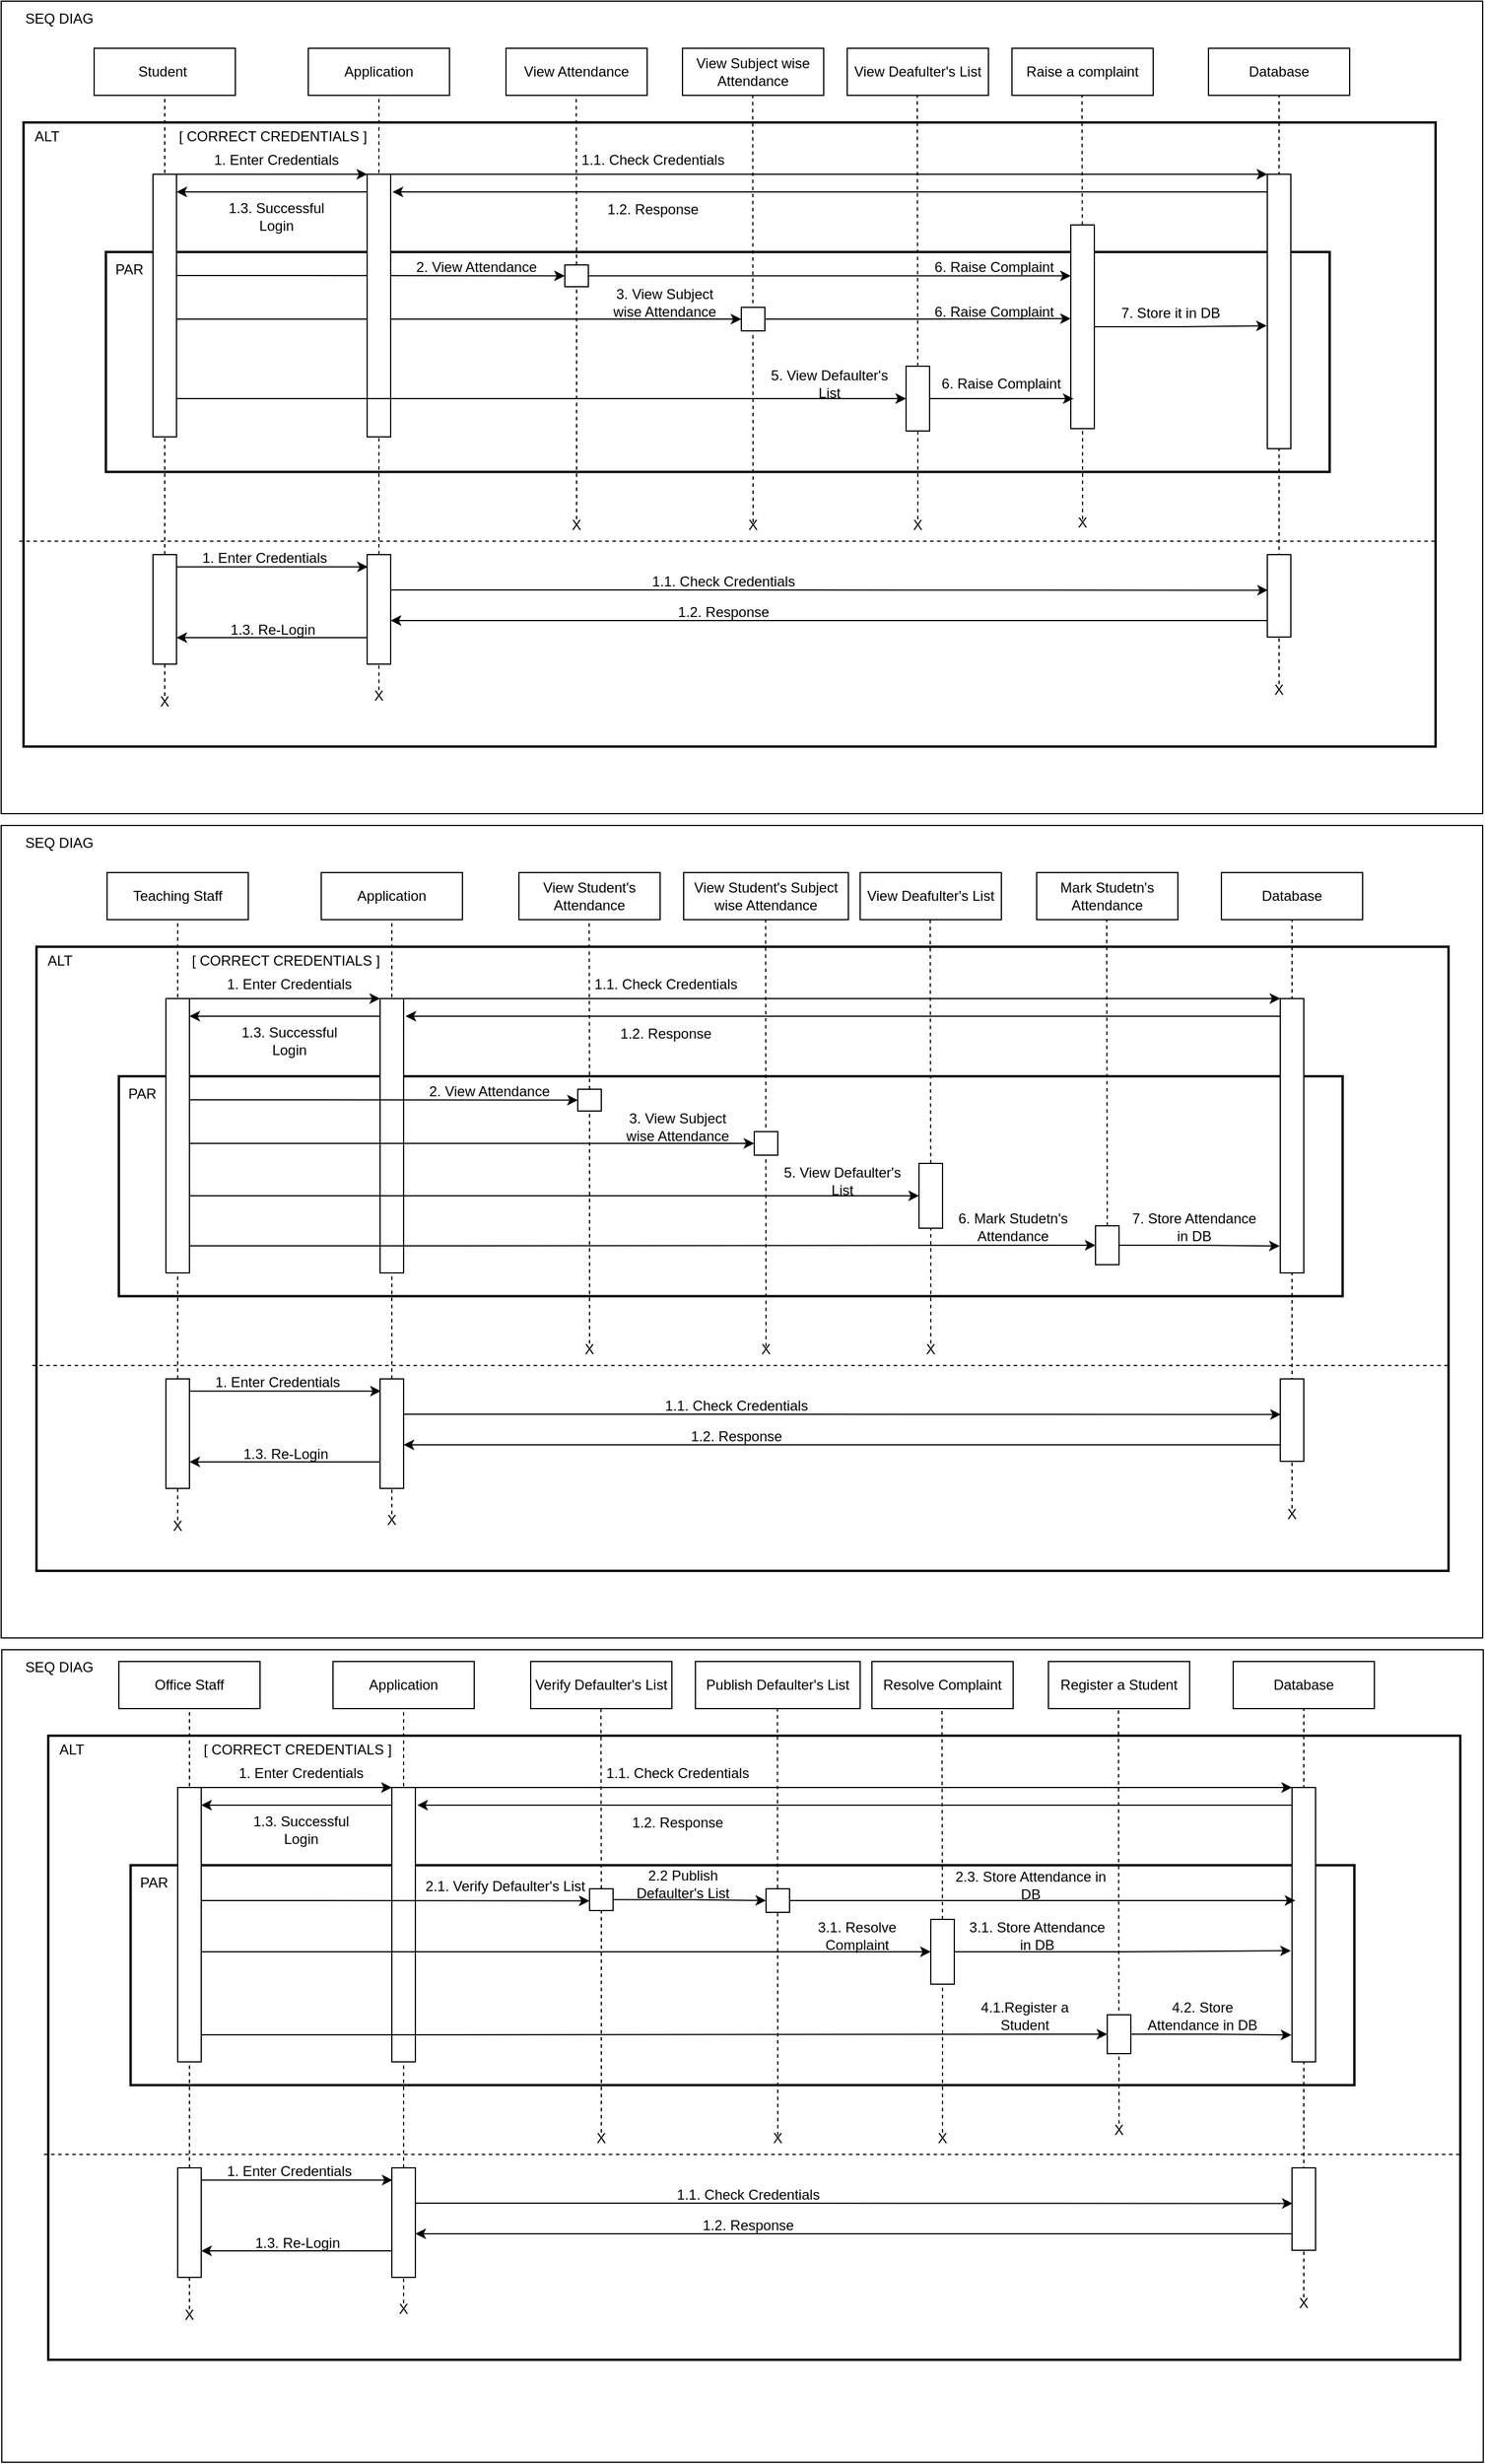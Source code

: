 <mxfile version="25.0.2">
  <diagram name="Page-1" id="3a5IzrnYuFI93YkWxfg_">
    <mxGraphModel dx="1594" dy="932" grid="1" gridSize="10" guides="1" tooltips="1" connect="1" arrows="1" fold="1" page="1" pageScale="1" pageWidth="850" pageHeight="1100" math="0" shadow="0">
      <root>
        <mxCell id="0" />
        <mxCell id="1" parent="0" />
        <mxCell id="5K78dI7IvPL0eSweNmgh-5" value="" style="rounded=0;whiteSpace=wrap;html=1;" vertex="1" parent="1">
          <mxGeometry x="61.5" y="1550" width="1259" height="690" as="geometry" />
        </mxCell>
        <mxCell id="5K78dI7IvPL0eSweNmgh-3" value="" style="rounded=0;whiteSpace=wrap;html=1;" vertex="1" parent="1">
          <mxGeometry x="61" y="850" width="1259" height="690" as="geometry" />
        </mxCell>
        <mxCell id="5K78dI7IvPL0eSweNmgh-1" value="" style="rounded=0;whiteSpace=wrap;html=1;" vertex="1" parent="1">
          <mxGeometry x="61" y="150" width="1259" height="690" as="geometry" />
        </mxCell>
        <mxCell id="ZCRnJ9vzYanFj2SS8UY6-4" value="" style="rounded=0;whiteSpace=wrap;html=1;strokeWidth=2;" parent="1" vertex="1">
          <mxGeometry x="80" y="253" width="1200" height="530" as="geometry" />
        </mxCell>
        <mxCell id="ZCRnJ9vzYanFj2SS8UY6-32" value="" style="rounded=0;whiteSpace=wrap;html=1;fontStyle=1;strokeWidth=2;" parent="1" vertex="1">
          <mxGeometry x="150" y="363" width="1040" height="186.75" as="geometry" />
        </mxCell>
        <mxCell id="ZCRnJ9vzYanFj2SS8UY6-1" value="Student&amp;nbsp;" style="rounded=0;whiteSpace=wrap;html=1;" parent="1" vertex="1">
          <mxGeometry x="140" y="190" width="120" height="40" as="geometry" />
        </mxCell>
        <mxCell id="ZCRnJ9vzYanFj2SS8UY6-2" value="Application" style="rounded=0;whiteSpace=wrap;html=1;" parent="1" vertex="1">
          <mxGeometry x="322" y="190" width="120" height="40" as="geometry" />
        </mxCell>
        <mxCell id="ZCRnJ9vzYanFj2SS8UY6-3" value="Database" style="rounded=0;whiteSpace=wrap;html=1;" parent="1" vertex="1">
          <mxGeometry x="1087" y="190" width="120" height="40" as="geometry" />
        </mxCell>
        <mxCell id="ZCRnJ9vzYanFj2SS8UY6-6" value="" style="endArrow=none;dashed=1;html=1;rounded=0;entryX=0.5;entryY=1;entryDx=0;entryDy=0;exitX=0.5;exitY=0;exitDx=0;exitDy=0;" parent="1" source="ZCRnJ9vzYanFj2SS8UY6-69" target="ZCRnJ9vzYanFj2SS8UY6-1" edge="1">
          <mxGeometry width="50" height="50" relative="1" as="geometry">
            <mxPoint x="200" y="590" as="sourcePoint" />
            <mxPoint x="190" y="310" as="targetPoint" />
          </mxGeometry>
        </mxCell>
        <mxCell id="ZCRnJ9vzYanFj2SS8UY6-46" style="edgeStyle=orthogonalEdgeStyle;rounded=0;orthogonalLoop=1;jettySize=auto;html=1;entryX=0;entryY=0.5;entryDx=0;entryDy=0;" parent="1" source="ZCRnJ9vzYanFj2SS8UY6-7" target="ZCRnJ9vzYanFj2SS8UY6-33" edge="1">
          <mxGeometry relative="1" as="geometry">
            <Array as="points">
              <mxPoint x="290" y="383" />
              <mxPoint x="290" y="383" />
            </Array>
          </mxGeometry>
        </mxCell>
        <mxCell id="ZCRnJ9vzYanFj2SS8UY6-47" style="edgeStyle=orthogonalEdgeStyle;rounded=0;orthogonalLoop=1;jettySize=auto;html=1;entryX=0;entryY=0.5;entryDx=0;entryDy=0;" parent="1" source="ZCRnJ9vzYanFj2SS8UY6-7" target="ZCRnJ9vzYanFj2SS8UY6-35" edge="1">
          <mxGeometry relative="1" as="geometry">
            <Array as="points">
              <mxPoint x="330" y="420" />
              <mxPoint x="330" y="420" />
            </Array>
          </mxGeometry>
        </mxCell>
        <mxCell id="ZCRnJ9vzYanFj2SS8UY6-8" value="" style="endArrow=none;dashed=1;html=1;rounded=0;entryX=0.5;entryY=1;entryDx=0;entryDy=0;exitX=0.5;exitY=0;exitDx=0;exitDy=0;" parent="1" source="ZCRnJ9vzYanFj2SS8UY6-72" edge="1">
          <mxGeometry width="50" height="50" relative="1" as="geometry">
            <mxPoint x="382" y="590" as="sourcePoint" />
            <mxPoint x="382" y="230" as="targetPoint" />
          </mxGeometry>
        </mxCell>
        <mxCell id="ZCRnJ9vzYanFj2SS8UY6-10" value="" style="endArrow=classic;html=1;rounded=0;exitX=1;exitY=0;exitDx=0;exitDy=0;entryX=0;entryY=0;entryDx=0;entryDy=0;" parent="1" source="ZCRnJ9vzYanFj2SS8UY6-7" target="ZCRnJ9vzYanFj2SS8UY6-9" edge="1">
          <mxGeometry width="50" height="50" relative="1" as="geometry">
            <mxPoint x="420" y="450" as="sourcePoint" />
            <mxPoint x="470" y="400" as="targetPoint" />
          </mxGeometry>
        </mxCell>
        <mxCell id="ZCRnJ9vzYanFj2SS8UY6-11" value="" style="endArrow=none;dashed=1;html=1;rounded=0;entryX=0.5;entryY=1;entryDx=0;entryDy=0;exitX=0.5;exitY=0;exitDx=0;exitDy=0;" parent="1" source="ZCRnJ9vzYanFj2SS8UY6-71" edge="1">
          <mxGeometry width="50" height="50" relative="1" as="geometry">
            <mxPoint x="1147" y="640" as="sourcePoint" />
            <mxPoint x="1147" y="230" as="targetPoint" />
          </mxGeometry>
        </mxCell>
        <mxCell id="ZCRnJ9vzYanFj2SS8UY6-12" value="" style="rounded=0;whiteSpace=wrap;html=1;" parent="1" vertex="1">
          <mxGeometry x="1137" y="297" width="20" height="233" as="geometry" />
        </mxCell>
        <mxCell id="ZCRnJ9vzYanFj2SS8UY6-13" value="1. Enter Credentials" style="text;html=1;align=center;verticalAlign=middle;whiteSpace=wrap;rounded=0;" parent="1" vertex="1">
          <mxGeometry x="240" y="270" width="110" height="30" as="geometry" />
        </mxCell>
        <mxCell id="ZCRnJ9vzYanFj2SS8UY6-14" value="" style="endArrow=classic;html=1;rounded=0;entryX=0;entryY=0;entryDx=0;entryDy=0;exitX=1;exitY=0;exitDx=0;exitDy=0;" parent="1" source="ZCRnJ9vzYanFj2SS8UY6-9" target="ZCRnJ9vzYanFj2SS8UY6-12" edge="1">
          <mxGeometry width="50" height="50" relative="1" as="geometry">
            <mxPoint x="520" y="300" as="sourcePoint" />
            <mxPoint x="720" y="300" as="targetPoint" />
          </mxGeometry>
        </mxCell>
        <mxCell id="ZCRnJ9vzYanFj2SS8UY6-16" value="1.1. Check Credentials" style="text;html=1;align=center;verticalAlign=middle;whiteSpace=wrap;rounded=0;" parent="1" vertex="1">
          <mxGeometry x="550" y="270" width="130" height="30" as="geometry" />
        </mxCell>
        <mxCell id="ZCRnJ9vzYanFj2SS8UY6-19" value="1.2. Response" style="text;html=1;align=center;verticalAlign=middle;whiteSpace=wrap;rounded=0;" parent="1" vertex="1">
          <mxGeometry x="550" y="312" width="130" height="30" as="geometry" />
        </mxCell>
        <mxCell id="ZCRnJ9vzYanFj2SS8UY6-20" value="ALT" style="text;html=1;align=center;verticalAlign=middle;whiteSpace=wrap;rounded=0;" parent="1" vertex="1">
          <mxGeometry x="70" y="250" width="60" height="30" as="geometry" />
        </mxCell>
        <mxCell id="ZCRnJ9vzYanFj2SS8UY6-21" value="[ CORRECT CREDENTIALS ]" style="text;html=1;align=center;verticalAlign=middle;whiteSpace=wrap;rounded=0;" parent="1" vertex="1">
          <mxGeometry x="207" y="250" width="170" height="30" as="geometry" />
        </mxCell>
        <mxCell id="ZCRnJ9vzYanFj2SS8UY6-22" value="View Attendance" style="rounded=0;whiteSpace=wrap;html=1;" parent="1" vertex="1">
          <mxGeometry x="490" y="190" width="120" height="40" as="geometry" />
        </mxCell>
        <mxCell id="ZCRnJ9vzYanFj2SS8UY6-23" value="View Subject wise Attendance" style="rounded=0;whiteSpace=wrap;html=1;" parent="1" vertex="1">
          <mxGeometry x="640" y="190" width="120" height="40" as="geometry" />
        </mxCell>
        <mxCell id="ZCRnJ9vzYanFj2SS8UY6-24" value="View Deafulter&#39;s List" style="rounded=0;whiteSpace=wrap;html=1;" parent="1" vertex="1">
          <mxGeometry x="780" y="190" width="120" height="40" as="geometry" />
        </mxCell>
        <mxCell id="ZCRnJ9vzYanFj2SS8UY6-25" value="Raise a complaint" style="rounded=0;whiteSpace=wrap;html=1;" parent="1" vertex="1">
          <mxGeometry x="920" y="190" width="120" height="40" as="geometry" />
        </mxCell>
        <mxCell id="ZCRnJ9vzYanFj2SS8UY6-27" value="1.3. Successful Login" style="text;html=1;align=center;verticalAlign=middle;whiteSpace=wrap;rounded=0;" parent="1" vertex="1">
          <mxGeometry x="240" y="318" width="110" height="30" as="geometry" />
        </mxCell>
        <mxCell id="ZCRnJ9vzYanFj2SS8UY6-29" value="" style="endArrow=none;dashed=1;html=1;rounded=0;entryX=0.5;entryY=1;entryDx=0;entryDy=0;exitX=0.5;exitY=0;exitDx=0;exitDy=0;" parent="1" source="ZCRnJ9vzYanFj2SS8UY6-61" edge="1">
          <mxGeometry width="50" height="50" relative="1" as="geometry">
            <mxPoint x="700" y="580" as="sourcePoint" />
            <mxPoint x="699.68" y="230" as="targetPoint" />
          </mxGeometry>
        </mxCell>
        <mxCell id="ZCRnJ9vzYanFj2SS8UY6-30" value="" style="endArrow=none;dashed=1;html=1;rounded=0;entryX=0.5;entryY=1;entryDx=0;entryDy=0;" parent="1" source="ZCRnJ9vzYanFj2SS8UY6-36" edge="1">
          <mxGeometry width="50" height="50" relative="1" as="geometry">
            <mxPoint x="839.52" y="640" as="sourcePoint" />
            <mxPoint x="839.52" y="230" as="targetPoint" />
          </mxGeometry>
        </mxCell>
        <mxCell id="ZCRnJ9vzYanFj2SS8UY6-31" value="" style="endArrow=none;dashed=1;html=1;rounded=0;entryX=0.5;entryY=1;entryDx=0;entryDy=0;" parent="1" source="ZCRnJ9vzYanFj2SS8UY6-38" edge="1">
          <mxGeometry width="50" height="50" relative="1" as="geometry">
            <mxPoint x="979.52" y="640" as="sourcePoint" />
            <mxPoint x="979.52" y="230" as="targetPoint" />
          </mxGeometry>
        </mxCell>
        <mxCell id="ZCRnJ9vzYanFj2SS8UY6-34" value="" style="endArrow=none;dashed=1;html=1;rounded=0;entryX=0.5;entryY=1;entryDx=0;entryDy=0;exitX=0.5;exitY=0;exitDx=0;exitDy=0;" parent="1" source="ZCRnJ9vzYanFj2SS8UY6-60" target="ZCRnJ9vzYanFj2SS8UY6-33" edge="1">
          <mxGeometry width="50" height="50" relative="1" as="geometry">
            <mxPoint x="550" y="570" as="sourcePoint" />
            <mxPoint x="549.68" y="230" as="targetPoint" />
            <Array as="points">
              <mxPoint x="550" y="500" />
            </Array>
          </mxGeometry>
        </mxCell>
        <mxCell id="ZCRnJ9vzYanFj2SS8UY6-42" style="edgeStyle=orthogonalEdgeStyle;rounded=0;orthogonalLoop=1;jettySize=auto;html=1;entryX=0;entryY=0.25;entryDx=0;entryDy=0;" parent="1" source="ZCRnJ9vzYanFj2SS8UY6-33" target="ZCRnJ9vzYanFj2SS8UY6-38" edge="1">
          <mxGeometry relative="1" as="geometry" />
        </mxCell>
        <mxCell id="ZCRnJ9vzYanFj2SS8UY6-33" value="" style="rounded=0;whiteSpace=wrap;html=1;" parent="1" vertex="1">
          <mxGeometry x="540" y="374" width="20" height="18.5" as="geometry" />
        </mxCell>
        <mxCell id="ZCRnJ9vzYanFj2SS8UY6-35" value="" style="rounded=0;whiteSpace=wrap;html=1;" parent="1" vertex="1">
          <mxGeometry x="690" y="410" width="20" height="20" as="geometry" />
        </mxCell>
        <mxCell id="ZCRnJ9vzYanFj2SS8UY6-37" value="" style="endArrow=none;dashed=1;html=1;rounded=0;entryX=0.5;entryY=1;entryDx=0;entryDy=0;" parent="1" source="ZCRnJ9vzYanFj2SS8UY6-62" target="ZCRnJ9vzYanFj2SS8UY6-36" edge="1">
          <mxGeometry width="50" height="50" relative="1" as="geometry">
            <mxPoint x="840" y="580" as="sourcePoint" />
            <mxPoint x="839.52" y="230" as="targetPoint" />
          </mxGeometry>
        </mxCell>
        <mxCell id="ZCRnJ9vzYanFj2SS8UY6-36" value="" style="rounded=0;whiteSpace=wrap;html=1;" parent="1" vertex="1">
          <mxGeometry x="830" y="460" width="20" height="55" as="geometry" />
        </mxCell>
        <mxCell id="ZCRnJ9vzYanFj2SS8UY6-39" value="" style="endArrow=none;dashed=1;html=1;rounded=0;entryX=0.5;entryY=1;entryDx=0;entryDy=0;exitX=0.5;exitY=0;exitDx=0;exitDy=0;" parent="1" source="ZCRnJ9vzYanFj2SS8UY6-64" target="ZCRnJ9vzYanFj2SS8UY6-38" edge="1">
          <mxGeometry width="50" height="50" relative="1" as="geometry">
            <mxPoint x="980" y="580" as="sourcePoint" />
            <mxPoint x="979.52" y="230" as="targetPoint" />
          </mxGeometry>
        </mxCell>
        <mxCell id="ZCRnJ9vzYanFj2SS8UY6-38" value="" style="rounded=0;whiteSpace=wrap;html=1;" parent="1" vertex="1">
          <mxGeometry x="970" y="340" width="20" height="173" as="geometry" />
        </mxCell>
        <mxCell id="ZCRnJ9vzYanFj2SS8UY6-43" style="edgeStyle=orthogonalEdgeStyle;rounded=0;orthogonalLoop=1;jettySize=auto;html=1;entryX=0;entryY=0.46;entryDx=0;entryDy=0;entryPerimeter=0;" parent="1" source="ZCRnJ9vzYanFj2SS8UY6-35" target="ZCRnJ9vzYanFj2SS8UY6-38" edge="1">
          <mxGeometry relative="1" as="geometry" />
        </mxCell>
        <mxCell id="ZCRnJ9vzYanFj2SS8UY6-44" style="edgeStyle=orthogonalEdgeStyle;rounded=0;orthogonalLoop=1;jettySize=auto;html=1;entryX=0.117;entryY=0.853;entryDx=0;entryDy=0;entryPerimeter=0;" parent="1" source="ZCRnJ9vzYanFj2SS8UY6-36" target="ZCRnJ9vzYanFj2SS8UY6-38" edge="1">
          <mxGeometry relative="1" as="geometry" />
        </mxCell>
        <mxCell id="ZCRnJ9vzYanFj2SS8UY6-48" style="edgeStyle=orthogonalEdgeStyle;rounded=0;orthogonalLoop=1;jettySize=auto;html=1;entryX=1.082;entryY=0.094;entryDx=0;entryDy=0;entryPerimeter=0;" parent="1" edge="1">
          <mxGeometry relative="1" as="geometry">
            <mxPoint x="1137" y="314.04" as="sourcePoint" />
            <mxPoint x="393.64" y="312.002" as="targetPoint" />
            <Array as="points">
              <mxPoint x="1137" y="312" />
            </Array>
          </mxGeometry>
        </mxCell>
        <mxCell id="ZCRnJ9vzYanFj2SS8UY6-49" style="edgeStyle=orthogonalEdgeStyle;rounded=0;orthogonalLoop=1;jettySize=auto;html=1;entryX=-0.022;entryY=0.552;entryDx=0;entryDy=0;entryPerimeter=0;" parent="1" source="ZCRnJ9vzYanFj2SS8UY6-38" target="ZCRnJ9vzYanFj2SS8UY6-12" edge="1">
          <mxGeometry relative="1" as="geometry" />
        </mxCell>
        <mxCell id="ZCRnJ9vzYanFj2SS8UY6-9" value="" style="rounded=0;whiteSpace=wrap;html=1;" parent="1" vertex="1">
          <mxGeometry x="372" y="297" width="20" height="223" as="geometry" />
        </mxCell>
        <mxCell id="ZCRnJ9vzYanFj2SS8UY6-54" style="edgeStyle=orthogonalEdgeStyle;rounded=0;orthogonalLoop=1;jettySize=auto;html=1;entryX=0;entryY=0.5;entryDx=0;entryDy=0;" parent="1" source="ZCRnJ9vzYanFj2SS8UY6-7" target="ZCRnJ9vzYanFj2SS8UY6-36" edge="1">
          <mxGeometry relative="1" as="geometry">
            <Array as="points">
              <mxPoint x="520" y="488" />
            </Array>
          </mxGeometry>
        </mxCell>
        <mxCell id="ZCRnJ9vzYanFj2SS8UY6-7" value="" style="rounded=0;whiteSpace=wrap;html=1;" parent="1" vertex="1">
          <mxGeometry x="190" y="297" width="20" height="223" as="geometry" />
        </mxCell>
        <mxCell id="ZCRnJ9vzYanFj2SS8UY6-28" value="" style="endArrow=none;dashed=1;html=1;rounded=0;entryX=0.5;entryY=1;entryDx=0;entryDy=0;" parent="1" source="ZCRnJ9vzYanFj2SS8UY6-33" edge="1">
          <mxGeometry width="50" height="50" relative="1" as="geometry">
            <mxPoint x="549.68" y="640" as="sourcePoint" />
            <mxPoint x="549.68" y="230" as="targetPoint" />
          </mxGeometry>
        </mxCell>
        <mxCell id="ZCRnJ9vzYanFj2SS8UY6-53" value="PAR" style="text;html=1;align=center;verticalAlign=middle;whiteSpace=wrap;rounded=0;" parent="1" vertex="1">
          <mxGeometry x="140" y="363" width="60" height="30" as="geometry" />
        </mxCell>
        <mxCell id="ZCRnJ9vzYanFj2SS8UY6-55" style="edgeStyle=orthogonalEdgeStyle;rounded=0;orthogonalLoop=1;jettySize=auto;html=1;entryX=1;entryY=0.148;entryDx=0;entryDy=0;entryPerimeter=0;" parent="1" edge="1">
          <mxGeometry relative="1" as="geometry">
            <mxPoint x="372" y="312.032" as="sourcePoint" />
            <mxPoint x="210" y="312.004" as="targetPoint" />
            <Array as="points">
              <mxPoint x="330" y="312" />
              <mxPoint x="330" y="312" />
            </Array>
          </mxGeometry>
        </mxCell>
        <mxCell id="ZCRnJ9vzYanFj2SS8UY6-60" value="X" style="text;html=1;align=center;verticalAlign=middle;whiteSpace=wrap;rounded=0;" parent="1" vertex="1">
          <mxGeometry x="540" y="590" width="20" height="10" as="geometry" />
        </mxCell>
        <mxCell id="ZCRnJ9vzYanFj2SS8UY6-61" value="X" style="text;html=1;align=center;verticalAlign=middle;whiteSpace=wrap;rounded=0;" parent="1" vertex="1">
          <mxGeometry x="690" y="592.5" width="20" height="5" as="geometry" />
        </mxCell>
        <mxCell id="ZCRnJ9vzYanFj2SS8UY6-62" value="X" style="text;html=1;align=center;verticalAlign=middle;whiteSpace=wrap;rounded=0;" parent="1" vertex="1">
          <mxGeometry x="830" y="590" width="20" height="10" as="geometry" />
        </mxCell>
        <mxCell id="ZCRnJ9vzYanFj2SS8UY6-64" value="X" style="text;html=1;align=center;verticalAlign=middle;whiteSpace=wrap;rounded=0;" parent="1" vertex="1">
          <mxGeometry x="970" y="590" width="20" height="5" as="geometry" />
        </mxCell>
        <mxCell id="ZCRnJ9vzYanFj2SS8UY6-65" value="" style="endArrow=none;dashed=1;html=1;rounded=0;exitX=-0.003;exitY=0.671;exitDx=0;exitDy=0;exitPerimeter=0;entryX=1;entryY=0.671;entryDx=0;entryDy=0;entryPerimeter=0;" parent="1" source="ZCRnJ9vzYanFj2SS8UY6-4" target="ZCRnJ9vzYanFj2SS8UY6-4" edge="1">
          <mxGeometry width="50" height="50" relative="1" as="geometry">
            <mxPoint x="500" y="550" as="sourcePoint" />
            <mxPoint x="550" y="500" as="targetPoint" />
          </mxGeometry>
        </mxCell>
        <mxCell id="ZCRnJ9vzYanFj2SS8UY6-77" style="edgeStyle=orthogonalEdgeStyle;rounded=0;orthogonalLoop=1;jettySize=auto;html=1;" parent="1" edge="1">
          <mxGeometry relative="1" as="geometry">
            <mxPoint x="1137" y="676" as="sourcePoint" />
            <mxPoint x="392" y="676" as="targetPoint" />
            <Array as="points">
              <mxPoint x="950" y="676" />
              <mxPoint x="950" y="676" />
            </Array>
          </mxGeometry>
        </mxCell>
        <mxCell id="ZCRnJ9vzYanFj2SS8UY6-66" value="" style="rounded=0;whiteSpace=wrap;html=1;" parent="1" vertex="1">
          <mxGeometry x="1137" y="620" width="20" height="70" as="geometry" />
        </mxCell>
        <mxCell id="ZCRnJ9vzYanFj2SS8UY6-67" value="X" style="text;html=1;align=center;verticalAlign=middle;whiteSpace=wrap;rounded=0;" parent="1" vertex="1">
          <mxGeometry x="372" y="735" width="20" height="10" as="geometry" />
        </mxCell>
        <mxCell id="ZCRnJ9vzYanFj2SS8UY6-68" value="X" style="text;html=1;align=center;verticalAlign=middle;whiteSpace=wrap;rounded=0;" parent="1" vertex="1">
          <mxGeometry x="190" y="740" width="20" height="10" as="geometry" />
        </mxCell>
        <mxCell id="ZCRnJ9vzYanFj2SS8UY6-70" value="" style="endArrow=none;dashed=1;html=1;rounded=0;entryX=0.5;entryY=1;entryDx=0;entryDy=0;exitX=0.5;exitY=0;exitDx=0;exitDy=0;" parent="1" source="ZCRnJ9vzYanFj2SS8UY6-68" target="ZCRnJ9vzYanFj2SS8UY6-69" edge="1">
          <mxGeometry width="50" height="50" relative="1" as="geometry">
            <mxPoint x="200" y="740" as="sourcePoint" />
            <mxPoint x="200" y="230" as="targetPoint" />
          </mxGeometry>
        </mxCell>
        <mxCell id="ZCRnJ9vzYanFj2SS8UY6-69" value="" style="rounded=0;whiteSpace=wrap;html=1;" parent="1" vertex="1">
          <mxGeometry x="190" y="620" width="20" height="93" as="geometry" />
        </mxCell>
        <mxCell id="ZCRnJ9vzYanFj2SS8UY6-71" value="X" style="text;html=1;align=center;verticalAlign=middle;whiteSpace=wrap;rounded=0;" parent="1" vertex="1">
          <mxGeometry x="1137" y="730" width="20" height="10" as="geometry" />
        </mxCell>
        <mxCell id="ZCRnJ9vzYanFj2SS8UY6-73" value="" style="endArrow=none;dashed=1;html=1;rounded=0;entryX=0.5;entryY=1;entryDx=0;entryDy=0;exitX=0.5;exitY=0;exitDx=0;exitDy=0;" parent="1" source="ZCRnJ9vzYanFj2SS8UY6-67" target="ZCRnJ9vzYanFj2SS8UY6-72" edge="1">
          <mxGeometry width="50" height="50" relative="1" as="geometry">
            <mxPoint x="382" y="735" as="sourcePoint" />
            <mxPoint x="382" y="230" as="targetPoint" />
          </mxGeometry>
        </mxCell>
        <mxCell id="ZCRnJ9vzYanFj2SS8UY6-76" style="edgeStyle=orthogonalEdgeStyle;rounded=0;orthogonalLoop=1;jettySize=auto;html=1;entryX=0.024;entryY=0.432;entryDx=0;entryDy=0;entryPerimeter=0;" parent="1" source="ZCRnJ9vzYanFj2SS8UY6-72" target="ZCRnJ9vzYanFj2SS8UY6-66" edge="1">
          <mxGeometry relative="1" as="geometry">
            <Array as="points">
              <mxPoint x="570" y="650" />
              <mxPoint x="570" y="650" />
            </Array>
          </mxGeometry>
        </mxCell>
        <mxCell id="ZCRnJ9vzYanFj2SS8UY6-78" style="edgeStyle=orthogonalEdgeStyle;rounded=0;orthogonalLoop=1;jettySize=auto;html=1;" parent="1" edge="1">
          <mxGeometry relative="1" as="geometry">
            <mxPoint x="372" y="690.5" as="sourcePoint" />
            <mxPoint x="210" y="690.5" as="targetPoint" />
          </mxGeometry>
        </mxCell>
        <mxCell id="ZCRnJ9vzYanFj2SS8UY6-72" value="" style="rounded=0;whiteSpace=wrap;html=1;" parent="1" vertex="1">
          <mxGeometry x="372" y="620" width="20" height="93" as="geometry" />
        </mxCell>
        <mxCell id="ZCRnJ9vzYanFj2SS8UY6-75" style="edgeStyle=orthogonalEdgeStyle;rounded=0;orthogonalLoop=1;jettySize=auto;html=1;entryX=0.029;entryY=0.112;entryDx=0;entryDy=0;entryPerimeter=0;" parent="1" source="ZCRnJ9vzYanFj2SS8UY6-69" target="ZCRnJ9vzYanFj2SS8UY6-72" edge="1">
          <mxGeometry relative="1" as="geometry">
            <Array as="points">
              <mxPoint x="291" y="630" />
            </Array>
          </mxGeometry>
        </mxCell>
        <mxCell id="ZCRnJ9vzYanFj2SS8UY6-80" value="1. Enter Credentials" style="text;html=1;align=center;verticalAlign=middle;whiteSpace=wrap;rounded=0;" parent="1" vertex="1">
          <mxGeometry x="230" y="608" width="110" height="30" as="geometry" />
        </mxCell>
        <mxCell id="ZCRnJ9vzYanFj2SS8UY6-81" value="1.1. Check Credentials" style="text;html=1;align=center;verticalAlign=middle;whiteSpace=wrap;rounded=0;" parent="1" vertex="1">
          <mxGeometry x="610" y="628" width="130" height="30" as="geometry" />
        </mxCell>
        <mxCell id="ZCRnJ9vzYanFj2SS8UY6-83" value="1.2. Response" style="text;html=1;align=center;verticalAlign=middle;whiteSpace=wrap;rounded=0;" parent="1" vertex="1">
          <mxGeometry x="610" y="654" width="130" height="30" as="geometry" />
        </mxCell>
        <mxCell id="ZCRnJ9vzYanFj2SS8UY6-84" value="1.3. Re-Login" style="text;html=1;align=center;verticalAlign=middle;whiteSpace=wrap;rounded=0;" parent="1" vertex="1">
          <mxGeometry x="237" y="669" width="110" height="30" as="geometry" />
        </mxCell>
        <mxCell id="ZCRnJ9vzYanFj2SS8UY6-85" value="2. View Attendance" style="text;html=1;align=center;verticalAlign=middle;whiteSpace=wrap;rounded=0;" parent="1" vertex="1">
          <mxGeometry x="410" y="360.5" width="110" height="30" as="geometry" />
        </mxCell>
        <mxCell id="ZCRnJ9vzYanFj2SS8UY6-86" value="3. View Subj&lt;span style=&quot;color: rgba(0, 0, 0, 0); font-family: monospace; font-size: 0px; text-align: start; text-wrap: nowrap;&quot;&gt;%3CmxGraphModel%3E%3Croot%3E%3CmxCell%20id%3D%220%22%2F%3E%3CmxCell%20id%3D%221%22%20parent%3D%220%22%2F%3E%3CmxCell%20id%3D%222%22%20value%3D%222.%20View%20Attendance%22%20style%3D%22text%3Bhtml%3D1%3Balign%3Dcenter%3BverticalAlign%3Dmiddle%3BwhiteSpace%3Dwrap%3Brounded%3D0%3B%22%20vertex%3D%221%22%20parent%3D%221%22%3E%3CmxGeometry%20x%3D%22240%22%20y%3D%22362.5%22%20width%3D%22110%22%20height%3D%2230%22%20as%3D%22geometry%22%2F%3E%3C%2FmxCell%3E%3C%2Froot%3E%3C%2FmxGraphModel%3E&lt;/span&gt;&lt;span style=&quot;color: rgba(0, 0, 0, 0); font-family: monospace; font-size: 0px; text-align: start; text-wrap: nowrap;&quot;&gt;%3CmxGraphModel%3E%3Croot%3E%3CmxCell%20id%3D%220%22%2F%3E%3CmxCell%20id%3D%221%22%20parent%3D%220%22%2F%3E%3CmxCell%20id%3D%222%22%20value%3D%222.%20View%20Attendance%22%20style%3D%22text%3Bhtml%3D1%3Balign%3Dcenter%3BverticalAlign%3Dmiddle%3BwhiteSpace%3Dwrap%3Brounded%3D0%3B%22%20vertex%3D%221%22%20parent%3D%221%22%3E%3CmxGeometry%20x%3D%22240%22%20y%3D%22362.5%22%20width%3D%22110%22%20height%3D%2230%22%20as%3D%22geometry%22%2F%3E%3C%2FmxCell%3E%3C%2Froot%3E%3C%2FmxGraphModel%3E&lt;/span&gt;&lt;span style=&quot;color: rgba(0, 0, 0, 0); font-family: monospace; font-size: 0px; text-align: start; text-wrap: nowrap;&quot;&gt;%3CmxGraphModel%3E%3Croot%3E%3CmxCell%20id%3D%220%22%2F%3E%3CmxCell%20id%3D%221%22%20parent%3D%220%22%2F%3E%3CmxCell%20id%3D%222%22%20value%3D%222.%20View%20Attendance%22%20style%3D%22text%3Bhtml%3D1%3Balign%3Dcenter%3BverticalAlign%3Dmiddle%3BwhiteSpace%3Dwrap%3Brounded%3D0%3B%22%20vertex%3D%221%22%20parent%3D%221%22%3E%3CmxGeometry%20x%3D%22240%22%20y%3D%22362.5%22%20width%3D%22110%22%20height%3D%2230%22%20as%3D%22geometry%22%2F%3E%3C%2FmxCell%3E%3C%2Froot%3E%3C%2FmxGraphModel%3E&lt;/span&gt;ect wise Attendance" style="text;html=1;align=center;verticalAlign=middle;whiteSpace=wrap;rounded=0;" parent="1" vertex="1">
          <mxGeometry x="570" y="390.5" width="110" height="30" as="geometry" />
        </mxCell>
        <mxCell id="ZCRnJ9vzYanFj2SS8UY6-87" value="5. View Defaulter&#39;s List&lt;span style=&quot;color: rgba(0, 0, 0, 0); font-family: monospace; font-size: 0px; text-align: start; text-wrap: nowrap;&quot;&gt;%3CmxGraphModel%3E%3Croot%3E%3CmxCell%20id%3D%220%22%2F%3E%3CmxCell%20id%3D%221%22%20parent%3D%220%22%2F%3E%3CmxCell%20id%3D%222%22%20value%3D%222.%20View%20Attendance%22%20style%3D%22text%3Bhtml%3D1%3Balign%3Dcenter%3BverticalAlign%3Dmiddle%3BwhiteSpace%3Dwrap%3Brounded%3D0%3B%22%20vertex%3D%221%22%20parent%3D%221%22%3E%3CmxGeometry%20x%3D%22240%22%20y%3D%22362.5%22%20width%3D%22110%22%20height%3D%2230%22%20as%3D%22geometry%22%2F%3E%3C%2FmxCell%3E%3C%2Froot%3E%3C%2FmxGraphModel%3E&lt;/span&gt;&lt;span style=&quot;color: rgba(0, 0, 0, 0); font-family: monospace; font-size: 0px; text-align: start; text-wrap: nowrap;&quot;&gt;%3CmxGraphModel%3E%3Croot%3E%3CmxCell%20id%3D%220%22%2F%3E%3CmxCell%20id%3D%221%22%20parent%3D%220%22%2F%3E%3CmxCell%20id%3D%222%22%20value%3D%222.%20View%20Attendance%22%20style%3D%22text%3Bhtml%3D1%3Balign%3Dcenter%3BverticalAlign%3Dmiddle%3BwhiteSpace%3Dwrap%3Brounded%3D0%3B%22%20vertex%3D%221%22%20parent%3D%221%22%3E%3CmxGeometry%20x%3D%22240%22%20y%3D%22362.5%22%20width%3D%22110%22%20height%3D%2230%22%20as%3D%22geometry%22%2F%3E%3C%2FmxCell%3E%3C%2Froot%3E%3C%2FmxGraphModel%3E&lt;/span&gt;&lt;span style=&quot;color: rgba(0, 0, 0, 0); font-family: monospace; font-size: 0px; text-align: start; text-wrap: nowrap;&quot;&gt;%3CmxGraphModel%3E%3Croot%3E%3CmxCell%20id%3D%220%22%2F%3E%3CmxCell%20id%3D%221%22%20parent%3D%220%22%2F%3E%3CmxCell%20id%3D%222%22%20value%3D%222.%20View%20Attendance%22%20style%3D%22text%3Bhtml%3D1%3Balign%3Dcenter%3BverticalAlign%3Dmiddle%3BwhiteSpace%3Dwrap%3Brounded%3D0%3B%22%20vertex%3D%221%22%20parent%3D%221%22%3E%3CmxGeometry%20x%3D%22240%22%20y%3D%22362.5%22%20width%3D%22110%22%20height%3D%2230%22%20as%3D%22geometry%22%2F%3E%3C%2FmxCell%3E%3C%2Froot%3E%3C%&lt;/span&gt;" style="text;html=1;align=center;verticalAlign=middle;whiteSpace=wrap;rounded=0;" parent="1" vertex="1">
          <mxGeometry x="710" y="460" width="110" height="30" as="geometry" />
        </mxCell>
        <mxCell id="ZCRnJ9vzYanFj2SS8UY6-88" value="6. Raise Complaint" style="text;html=1;align=center;verticalAlign=middle;whiteSpace=wrap;rounded=0;" parent="1" vertex="1">
          <mxGeometry x="856" y="460" width="110" height="30" as="geometry" />
        </mxCell>
        <mxCell id="ZCRnJ9vzYanFj2SS8UY6-89" value="6. Raise Complaint" style="text;html=1;align=center;verticalAlign=middle;whiteSpace=wrap;rounded=0;" parent="1" vertex="1">
          <mxGeometry x="850" y="360.5" width="110" height="30" as="geometry" />
        </mxCell>
        <mxCell id="ZCRnJ9vzYanFj2SS8UY6-90" value="6. Raise Complaint" style="text;html=1;align=center;verticalAlign=middle;whiteSpace=wrap;rounded=0;" parent="1" vertex="1">
          <mxGeometry x="850" y="399" width="110" height="30" as="geometry" />
        </mxCell>
        <mxCell id="ZCRnJ9vzYanFj2SS8UY6-91" value="7. Store it in DB" style="text;html=1;align=center;verticalAlign=middle;whiteSpace=wrap;rounded=0;" parent="1" vertex="1">
          <mxGeometry x="1000" y="400" width="110" height="30" as="geometry" />
        </mxCell>
        <mxCell id="ZCRnJ9vzYanFj2SS8UY6-92" value="" style="rounded=0;whiteSpace=wrap;html=1;strokeWidth=2;" parent="1" vertex="1">
          <mxGeometry x="91" y="953" width="1200" height="530" as="geometry" />
        </mxCell>
        <mxCell id="ZCRnJ9vzYanFj2SS8UY6-93" value="" style="rounded=0;whiteSpace=wrap;html=1;fontStyle=1;strokeWidth=2;" parent="1" vertex="1">
          <mxGeometry x="161" y="1063" width="1040" height="186.75" as="geometry" />
        </mxCell>
        <mxCell id="ZCRnJ9vzYanFj2SS8UY6-94" value="Teaching Staff" style="rounded=0;whiteSpace=wrap;html=1;" parent="1" vertex="1">
          <mxGeometry x="151" y="890" width="120" height="40" as="geometry" />
        </mxCell>
        <mxCell id="ZCRnJ9vzYanFj2SS8UY6-95" value="Application" style="rounded=0;whiteSpace=wrap;html=1;" parent="1" vertex="1">
          <mxGeometry x="333" y="890" width="120" height="40" as="geometry" />
        </mxCell>
        <mxCell id="ZCRnJ9vzYanFj2SS8UY6-96" value="Database" style="rounded=0;whiteSpace=wrap;html=1;" parent="1" vertex="1">
          <mxGeometry x="1098" y="890" width="120" height="40" as="geometry" />
        </mxCell>
        <mxCell id="ZCRnJ9vzYanFj2SS8UY6-97" value="" style="endArrow=none;dashed=1;html=1;rounded=0;entryX=0.5;entryY=1;entryDx=0;entryDy=0;exitX=0.5;exitY=0;exitDx=0;exitDy=0;" parent="1" source="ZCRnJ9vzYanFj2SS8UY6-146" target="ZCRnJ9vzYanFj2SS8UY6-94" edge="1">
          <mxGeometry width="50" height="50" relative="1" as="geometry">
            <mxPoint x="211" y="1290" as="sourcePoint" />
            <mxPoint x="201" y="1010" as="targetPoint" />
          </mxGeometry>
        </mxCell>
        <mxCell id="ZCRnJ9vzYanFj2SS8UY6-100" value="" style="endArrow=none;dashed=1;html=1;rounded=0;entryX=0.5;entryY=1;entryDx=0;entryDy=0;exitX=0.5;exitY=0;exitDx=0;exitDy=0;" parent="1" source="ZCRnJ9vzYanFj2SS8UY6-151" edge="1">
          <mxGeometry width="50" height="50" relative="1" as="geometry">
            <mxPoint x="393" y="1290" as="sourcePoint" />
            <mxPoint x="393" y="930" as="targetPoint" />
          </mxGeometry>
        </mxCell>
        <mxCell id="ZCRnJ9vzYanFj2SS8UY6-101" value="" style="endArrow=classic;html=1;rounded=0;exitX=1;exitY=0;exitDx=0;exitDy=0;entryX=0;entryY=0;entryDx=0;entryDy=0;" parent="1" source="ZCRnJ9vzYanFj2SS8UY6-132" target="ZCRnJ9vzYanFj2SS8UY6-130" edge="1">
          <mxGeometry width="50" height="50" relative="1" as="geometry">
            <mxPoint x="431" y="1150" as="sourcePoint" />
            <mxPoint x="481" y="1100" as="targetPoint" />
          </mxGeometry>
        </mxCell>
        <mxCell id="ZCRnJ9vzYanFj2SS8UY6-102" value="" style="endArrow=none;dashed=1;html=1;rounded=0;entryX=0.5;entryY=1;entryDx=0;entryDy=0;exitX=0.5;exitY=0;exitDx=0;exitDy=0;" parent="1" source="ZCRnJ9vzYanFj2SS8UY6-147" edge="1">
          <mxGeometry width="50" height="50" relative="1" as="geometry">
            <mxPoint x="1158" y="1340" as="sourcePoint" />
            <mxPoint x="1158" y="930" as="targetPoint" />
          </mxGeometry>
        </mxCell>
        <mxCell id="ZCRnJ9vzYanFj2SS8UY6-103" value="" style="rounded=0;whiteSpace=wrap;html=1;" parent="1" vertex="1">
          <mxGeometry x="1148" y="997" width="20" height="233" as="geometry" />
        </mxCell>
        <mxCell id="ZCRnJ9vzYanFj2SS8UY6-104" value="1. Enter Credentials" style="text;html=1;align=center;verticalAlign=middle;whiteSpace=wrap;rounded=0;" parent="1" vertex="1">
          <mxGeometry x="251" y="970" width="110" height="30" as="geometry" />
        </mxCell>
        <mxCell id="ZCRnJ9vzYanFj2SS8UY6-105" value="" style="endArrow=classic;html=1;rounded=0;entryX=0;entryY=0;entryDx=0;entryDy=0;exitX=1;exitY=0;exitDx=0;exitDy=0;" parent="1" source="ZCRnJ9vzYanFj2SS8UY6-130" target="ZCRnJ9vzYanFj2SS8UY6-103" edge="1">
          <mxGeometry width="50" height="50" relative="1" as="geometry">
            <mxPoint x="531" y="1000" as="sourcePoint" />
            <mxPoint x="731" y="1000" as="targetPoint" />
          </mxGeometry>
        </mxCell>
        <mxCell id="ZCRnJ9vzYanFj2SS8UY6-106" value="1.1. Check Credentials" style="text;html=1;align=center;verticalAlign=middle;whiteSpace=wrap;rounded=0;" parent="1" vertex="1">
          <mxGeometry x="561" y="970" width="130" height="30" as="geometry" />
        </mxCell>
        <mxCell id="ZCRnJ9vzYanFj2SS8UY6-107" value="1.2. Response" style="text;html=1;align=center;verticalAlign=middle;whiteSpace=wrap;rounded=0;" parent="1" vertex="1">
          <mxGeometry x="561" y="1012" width="130" height="30" as="geometry" />
        </mxCell>
        <mxCell id="ZCRnJ9vzYanFj2SS8UY6-108" value="ALT" style="text;html=1;align=center;verticalAlign=middle;whiteSpace=wrap;rounded=0;" parent="1" vertex="1">
          <mxGeometry x="81" y="950" width="60" height="30" as="geometry" />
        </mxCell>
        <mxCell id="ZCRnJ9vzYanFj2SS8UY6-109" value="[ CORRECT CREDENTIALS ]" style="text;html=1;align=center;verticalAlign=middle;whiteSpace=wrap;rounded=0;" parent="1" vertex="1">
          <mxGeometry x="218" y="950" width="170" height="30" as="geometry" />
        </mxCell>
        <mxCell id="ZCRnJ9vzYanFj2SS8UY6-110" value="View Student&#39;s Attendance" style="rounded=0;whiteSpace=wrap;html=1;" parent="1" vertex="1">
          <mxGeometry x="501" y="890" width="120" height="40" as="geometry" />
        </mxCell>
        <mxCell id="ZCRnJ9vzYanFj2SS8UY6-111" value="View Student&#39;s Subject wise Attendance" style="rounded=0;whiteSpace=wrap;html=1;" parent="1" vertex="1">
          <mxGeometry x="641" y="890" width="140" height="40" as="geometry" />
        </mxCell>
        <mxCell id="ZCRnJ9vzYanFj2SS8UY6-112" value="View Deafulter&#39;s List" style="rounded=0;whiteSpace=wrap;html=1;" parent="1" vertex="1">
          <mxGeometry x="791" y="890" width="120" height="40" as="geometry" />
        </mxCell>
        <mxCell id="ZCRnJ9vzYanFj2SS8UY6-114" value="1.3. Successful Login" style="text;html=1;align=center;verticalAlign=middle;whiteSpace=wrap;rounded=0;" parent="1" vertex="1">
          <mxGeometry x="251" y="1018" width="110" height="30" as="geometry" />
        </mxCell>
        <mxCell id="ZCRnJ9vzYanFj2SS8UY6-115" value="" style="endArrow=none;dashed=1;html=1;rounded=0;entryX=0.5;entryY=1;entryDx=0;entryDy=0;exitX=0.5;exitY=0;exitDx=0;exitDy=0;" parent="1" source="ZCRnJ9vzYanFj2SS8UY6-137" edge="1">
          <mxGeometry width="50" height="50" relative="1" as="geometry">
            <mxPoint x="711" y="1280" as="sourcePoint" />
            <mxPoint x="710.68" y="930" as="targetPoint" />
          </mxGeometry>
        </mxCell>
        <mxCell id="ZCRnJ9vzYanFj2SS8UY6-116" value="" style="endArrow=none;dashed=1;html=1;rounded=0;entryX=0.5;entryY=1;entryDx=0;entryDy=0;" parent="1" source="ZCRnJ9vzYanFj2SS8UY6-123" edge="1">
          <mxGeometry width="50" height="50" relative="1" as="geometry">
            <mxPoint x="850.52" y="1340" as="sourcePoint" />
            <mxPoint x="850.52" y="930" as="targetPoint" />
          </mxGeometry>
        </mxCell>
        <mxCell id="ZCRnJ9vzYanFj2SS8UY6-118" value="" style="endArrow=none;dashed=1;html=1;rounded=0;entryX=0.5;entryY=1;entryDx=0;entryDy=0;exitX=0.5;exitY=0;exitDx=0;exitDy=0;" parent="1" source="ZCRnJ9vzYanFj2SS8UY6-136" target="ZCRnJ9vzYanFj2SS8UY6-120" edge="1">
          <mxGeometry width="50" height="50" relative="1" as="geometry">
            <mxPoint x="561" y="1270" as="sourcePoint" />
            <mxPoint x="560.68" y="930" as="targetPoint" />
            <Array as="points">
              <mxPoint x="561" y="1200" />
            </Array>
          </mxGeometry>
        </mxCell>
        <mxCell id="ZCRnJ9vzYanFj2SS8UY6-120" value="" style="rounded=0;whiteSpace=wrap;html=1;" parent="1" vertex="1">
          <mxGeometry x="551" y="1074" width="20" height="18.5" as="geometry" />
        </mxCell>
        <mxCell id="ZCRnJ9vzYanFj2SS8UY6-121" value="" style="rounded=0;whiteSpace=wrap;html=1;" parent="1" vertex="1">
          <mxGeometry x="701" y="1110" width="20" height="20" as="geometry" />
        </mxCell>
        <mxCell id="ZCRnJ9vzYanFj2SS8UY6-122" value="" style="endArrow=none;dashed=1;html=1;rounded=0;entryX=0.5;entryY=1;entryDx=0;entryDy=0;" parent="1" source="ZCRnJ9vzYanFj2SS8UY6-138" target="ZCRnJ9vzYanFj2SS8UY6-123" edge="1">
          <mxGeometry width="50" height="50" relative="1" as="geometry">
            <mxPoint x="851" y="1280" as="sourcePoint" />
            <mxPoint x="850.52" y="930" as="targetPoint" />
          </mxGeometry>
        </mxCell>
        <mxCell id="ZCRnJ9vzYanFj2SS8UY6-123" value="" style="rounded=0;whiteSpace=wrap;html=1;" parent="1" vertex="1">
          <mxGeometry x="841" y="1137" width="20" height="55" as="geometry" />
        </mxCell>
        <mxCell id="ZCRnJ9vzYanFj2SS8UY6-128" style="edgeStyle=orthogonalEdgeStyle;rounded=0;orthogonalLoop=1;jettySize=auto;html=1;entryX=1.082;entryY=0.094;entryDx=0;entryDy=0;entryPerimeter=0;" parent="1" edge="1">
          <mxGeometry relative="1" as="geometry">
            <mxPoint x="1148" y="1014.04" as="sourcePoint" />
            <mxPoint x="404.64" y="1012.002" as="targetPoint" />
            <Array as="points">
              <mxPoint x="1148" y="1012" />
            </Array>
          </mxGeometry>
        </mxCell>
        <mxCell id="ZCRnJ9vzYanFj2SS8UY6-130" value="" style="rounded=0;whiteSpace=wrap;html=1;" parent="1" vertex="1">
          <mxGeometry x="383" y="997" width="20" height="233" as="geometry" />
        </mxCell>
        <mxCell id="ZCRnJ9vzYanFj2SS8UY6-131" style="edgeStyle=orthogonalEdgeStyle;rounded=0;orthogonalLoop=1;jettySize=auto;html=1;entryX=0;entryY=0.5;entryDx=0;entryDy=0;" parent="1" target="ZCRnJ9vzYanFj2SS8UY6-123" edge="1">
          <mxGeometry relative="1" as="geometry">
            <Array as="points">
              <mxPoint x="531" y="1165" />
            </Array>
            <mxPoint x="221.0" y="1164.471" as="sourcePoint" />
          </mxGeometry>
        </mxCell>
        <mxCell id="ZCRnJ9vzYanFj2SS8UY6-167" style="edgeStyle=orthogonalEdgeStyle;rounded=0;orthogonalLoop=1;jettySize=auto;html=1;entryX=0;entryY=0.5;entryDx=0;entryDy=0;" parent="1" source="ZCRnJ9vzYanFj2SS8UY6-132" target="ZCRnJ9vzYanFj2SS8UY6-166" edge="1">
          <mxGeometry relative="1" as="geometry">
            <Array as="points">
              <mxPoint x="411" y="1207" />
              <mxPoint x="411" y="1207" />
            </Array>
          </mxGeometry>
        </mxCell>
        <mxCell id="ZCRnJ9vzYanFj2SS8UY6-132" value="" style="rounded=0;whiteSpace=wrap;html=1;" parent="1" vertex="1">
          <mxGeometry x="201" y="997" width="20" height="233" as="geometry" />
        </mxCell>
        <mxCell id="ZCRnJ9vzYanFj2SS8UY6-133" value="" style="endArrow=none;dashed=1;html=1;rounded=0;entryX=0.5;entryY=1;entryDx=0;entryDy=0;" parent="1" source="ZCRnJ9vzYanFj2SS8UY6-120" edge="1">
          <mxGeometry width="50" height="50" relative="1" as="geometry">
            <mxPoint x="560.68" y="1340" as="sourcePoint" />
            <mxPoint x="560.68" y="930" as="targetPoint" />
          </mxGeometry>
        </mxCell>
        <mxCell id="ZCRnJ9vzYanFj2SS8UY6-134" value="PAR" style="text;html=1;align=center;verticalAlign=middle;whiteSpace=wrap;rounded=0;" parent="1" vertex="1">
          <mxGeometry x="151" y="1063" width="60" height="30" as="geometry" />
        </mxCell>
        <mxCell id="ZCRnJ9vzYanFj2SS8UY6-135" style="edgeStyle=orthogonalEdgeStyle;rounded=0;orthogonalLoop=1;jettySize=auto;html=1;entryX=1;entryY=0.148;entryDx=0;entryDy=0;entryPerimeter=0;" parent="1" edge="1">
          <mxGeometry relative="1" as="geometry">
            <mxPoint x="383" y="1012.032" as="sourcePoint" />
            <mxPoint x="221" y="1012.004" as="targetPoint" />
            <Array as="points">
              <mxPoint x="341" y="1012" />
              <mxPoint x="341" y="1012" />
            </Array>
          </mxGeometry>
        </mxCell>
        <mxCell id="ZCRnJ9vzYanFj2SS8UY6-136" value="X" style="text;html=1;align=center;verticalAlign=middle;whiteSpace=wrap;rounded=0;" parent="1" vertex="1">
          <mxGeometry x="551" y="1290" width="20" height="10" as="geometry" />
        </mxCell>
        <mxCell id="ZCRnJ9vzYanFj2SS8UY6-137" value="X" style="text;html=1;align=center;verticalAlign=middle;whiteSpace=wrap;rounded=0;" parent="1" vertex="1">
          <mxGeometry x="701" y="1292.5" width="20" height="5" as="geometry" />
        </mxCell>
        <mxCell id="ZCRnJ9vzYanFj2SS8UY6-138" value="X" style="text;html=1;align=center;verticalAlign=middle;whiteSpace=wrap;rounded=0;" parent="1" vertex="1">
          <mxGeometry x="841" y="1290" width="20" height="10" as="geometry" />
        </mxCell>
        <mxCell id="ZCRnJ9vzYanFj2SS8UY6-140" value="" style="endArrow=none;dashed=1;html=1;rounded=0;exitX=-0.003;exitY=0.671;exitDx=0;exitDy=0;exitPerimeter=0;entryX=1;entryY=0.671;entryDx=0;entryDy=0;entryPerimeter=0;" parent="1" source="ZCRnJ9vzYanFj2SS8UY6-92" target="ZCRnJ9vzYanFj2SS8UY6-92" edge="1">
          <mxGeometry width="50" height="50" relative="1" as="geometry">
            <mxPoint x="511" y="1250" as="sourcePoint" />
            <mxPoint x="561" y="1200" as="targetPoint" />
          </mxGeometry>
        </mxCell>
        <mxCell id="ZCRnJ9vzYanFj2SS8UY6-141" style="edgeStyle=orthogonalEdgeStyle;rounded=0;orthogonalLoop=1;jettySize=auto;html=1;" parent="1" edge="1">
          <mxGeometry relative="1" as="geometry">
            <mxPoint x="1148" y="1376" as="sourcePoint" />
            <mxPoint x="403" y="1376" as="targetPoint" />
            <Array as="points">
              <mxPoint x="961" y="1376" />
              <mxPoint x="961" y="1376" />
            </Array>
          </mxGeometry>
        </mxCell>
        <mxCell id="ZCRnJ9vzYanFj2SS8UY6-142" value="" style="rounded=0;whiteSpace=wrap;html=1;" parent="1" vertex="1">
          <mxGeometry x="1148" y="1320" width="20" height="70" as="geometry" />
        </mxCell>
        <mxCell id="ZCRnJ9vzYanFj2SS8UY6-143" value="X" style="text;html=1;align=center;verticalAlign=middle;whiteSpace=wrap;rounded=0;" parent="1" vertex="1">
          <mxGeometry x="383" y="1435" width="20" height="10" as="geometry" />
        </mxCell>
        <mxCell id="ZCRnJ9vzYanFj2SS8UY6-144" value="X" style="text;html=1;align=center;verticalAlign=middle;whiteSpace=wrap;rounded=0;" parent="1" vertex="1">
          <mxGeometry x="201" y="1440" width="20" height="10" as="geometry" />
        </mxCell>
        <mxCell id="ZCRnJ9vzYanFj2SS8UY6-145" value="" style="endArrow=none;dashed=1;html=1;rounded=0;entryX=0.5;entryY=1;entryDx=0;entryDy=0;exitX=0.5;exitY=0;exitDx=0;exitDy=0;" parent="1" source="ZCRnJ9vzYanFj2SS8UY6-144" target="ZCRnJ9vzYanFj2SS8UY6-146" edge="1">
          <mxGeometry width="50" height="50" relative="1" as="geometry">
            <mxPoint x="211" y="1440" as="sourcePoint" />
            <mxPoint x="211" y="930" as="targetPoint" />
          </mxGeometry>
        </mxCell>
        <mxCell id="ZCRnJ9vzYanFj2SS8UY6-146" value="" style="rounded=0;whiteSpace=wrap;html=1;" parent="1" vertex="1">
          <mxGeometry x="201" y="1320" width="20" height="93" as="geometry" />
        </mxCell>
        <mxCell id="ZCRnJ9vzYanFj2SS8UY6-147" value="X" style="text;html=1;align=center;verticalAlign=middle;whiteSpace=wrap;rounded=0;" parent="1" vertex="1">
          <mxGeometry x="1148" y="1430" width="20" height="10" as="geometry" />
        </mxCell>
        <mxCell id="ZCRnJ9vzYanFj2SS8UY6-148" value="" style="endArrow=none;dashed=1;html=1;rounded=0;entryX=0.5;entryY=1;entryDx=0;entryDy=0;exitX=0.5;exitY=0;exitDx=0;exitDy=0;" parent="1" source="ZCRnJ9vzYanFj2SS8UY6-143" target="ZCRnJ9vzYanFj2SS8UY6-151" edge="1">
          <mxGeometry width="50" height="50" relative="1" as="geometry">
            <mxPoint x="393" y="1435" as="sourcePoint" />
            <mxPoint x="393" y="930" as="targetPoint" />
          </mxGeometry>
        </mxCell>
        <mxCell id="ZCRnJ9vzYanFj2SS8UY6-149" style="edgeStyle=orthogonalEdgeStyle;rounded=0;orthogonalLoop=1;jettySize=auto;html=1;entryX=0.024;entryY=0.432;entryDx=0;entryDy=0;entryPerimeter=0;" parent="1" source="ZCRnJ9vzYanFj2SS8UY6-151" target="ZCRnJ9vzYanFj2SS8UY6-142" edge="1">
          <mxGeometry relative="1" as="geometry">
            <Array as="points">
              <mxPoint x="581" y="1350" />
              <mxPoint x="581" y="1350" />
            </Array>
          </mxGeometry>
        </mxCell>
        <mxCell id="ZCRnJ9vzYanFj2SS8UY6-150" style="edgeStyle=orthogonalEdgeStyle;rounded=0;orthogonalLoop=1;jettySize=auto;html=1;" parent="1" edge="1">
          <mxGeometry relative="1" as="geometry">
            <mxPoint x="383" y="1390.5" as="sourcePoint" />
            <mxPoint x="221" y="1390.5" as="targetPoint" />
          </mxGeometry>
        </mxCell>
        <mxCell id="ZCRnJ9vzYanFj2SS8UY6-151" value="" style="rounded=0;whiteSpace=wrap;html=1;" parent="1" vertex="1">
          <mxGeometry x="383" y="1320" width="20" height="93" as="geometry" />
        </mxCell>
        <mxCell id="ZCRnJ9vzYanFj2SS8UY6-152" style="edgeStyle=orthogonalEdgeStyle;rounded=0;orthogonalLoop=1;jettySize=auto;html=1;entryX=0.029;entryY=0.112;entryDx=0;entryDy=0;entryPerimeter=0;" parent="1" source="ZCRnJ9vzYanFj2SS8UY6-146" target="ZCRnJ9vzYanFj2SS8UY6-151" edge="1">
          <mxGeometry relative="1" as="geometry">
            <Array as="points">
              <mxPoint x="302" y="1330" />
            </Array>
          </mxGeometry>
        </mxCell>
        <mxCell id="ZCRnJ9vzYanFj2SS8UY6-153" value="1. Enter Credentials" style="text;html=1;align=center;verticalAlign=middle;whiteSpace=wrap;rounded=0;" parent="1" vertex="1">
          <mxGeometry x="241" y="1308" width="110" height="30" as="geometry" />
        </mxCell>
        <mxCell id="ZCRnJ9vzYanFj2SS8UY6-154" value="1.1. Check Credentials" style="text;html=1;align=center;verticalAlign=middle;whiteSpace=wrap;rounded=0;" parent="1" vertex="1">
          <mxGeometry x="621" y="1328" width="130" height="30" as="geometry" />
        </mxCell>
        <mxCell id="ZCRnJ9vzYanFj2SS8UY6-155" value="1.2. Response" style="text;html=1;align=center;verticalAlign=middle;whiteSpace=wrap;rounded=0;" parent="1" vertex="1">
          <mxGeometry x="621" y="1354" width="130" height="30" as="geometry" />
        </mxCell>
        <mxCell id="ZCRnJ9vzYanFj2SS8UY6-156" value="1.3. Re-Login" style="text;html=1;align=center;verticalAlign=middle;whiteSpace=wrap;rounded=0;" parent="1" vertex="1">
          <mxGeometry x="248" y="1369" width="110" height="30" as="geometry" />
        </mxCell>
        <mxCell id="ZCRnJ9vzYanFj2SS8UY6-157" value="2. View Attendance" style="text;html=1;align=center;verticalAlign=middle;whiteSpace=wrap;rounded=0;" parent="1" vertex="1">
          <mxGeometry x="421" y="1060.5" width="110" height="30" as="geometry" />
        </mxCell>
        <mxCell id="ZCRnJ9vzYanFj2SS8UY6-158" value="3. View Subj&lt;span style=&quot;color: rgba(0, 0, 0, 0); font-family: monospace; font-size: 0px; text-align: start; text-wrap: nowrap;&quot;&gt;%3CmxGraphModel%3E%3Croot%3E%3CmxCell%20id%3D%220%22%2F%3E%3CmxCell%20id%3D%221%22%20parent%3D%220%22%2F%3E%3CmxCell%20id%3D%222%22%20value%3D%222.%20View%20Attendance%22%20style%3D%22text%3Bhtml%3D1%3Balign%3Dcenter%3BverticalAlign%3Dmiddle%3BwhiteSpace%3Dwrap%3Brounded%3D0%3B%22%20vertex%3D%221%22%20parent%3D%221%22%3E%3CmxGeometry%20x%3D%22240%22%20y%3D%22362.5%22%20width%3D%22110%22%20height%3D%2230%22%20as%3D%22geometry%22%2F%3E%3C%2FmxCell%3E%3C%2Froot%3E%3C%2FmxGraphModel%3E&lt;/span&gt;&lt;span style=&quot;color: rgba(0, 0, 0, 0); font-family: monospace; font-size: 0px; text-align: start; text-wrap: nowrap;&quot;&gt;%3CmxGraphModel%3E%3Croot%3E%3CmxCell%20id%3D%220%22%2F%3E%3CmxCell%20id%3D%221%22%20parent%3D%220%22%2F%3E%3CmxCell%20id%3D%222%22%20value%3D%222.%20View%20Attendance%22%20style%3D%22text%3Bhtml%3D1%3Balign%3Dcenter%3BverticalAlign%3Dmiddle%3BwhiteSpace%3Dwrap%3Brounded%3D0%3B%22%20vertex%3D%221%22%20parent%3D%221%22%3E%3CmxGeometry%20x%3D%22240%22%20y%3D%22362.5%22%20width%3D%22110%22%20height%3D%2230%22%20as%3D%22geometry%22%2F%3E%3C%2FmxCell%3E%3C%2Froot%3E%3C%2FmxGraphModel%3E&lt;/span&gt;&lt;span style=&quot;color: rgba(0, 0, 0, 0); font-family: monospace; font-size: 0px; text-align: start; text-wrap: nowrap;&quot;&gt;%3CmxGraphModel%3E%3Croot%3E%3CmxCell%20id%3D%220%22%2F%3E%3CmxCell%20id%3D%221%22%20parent%3D%220%22%2F%3E%3CmxCell%20id%3D%222%22%20value%3D%222.%20View%20Attendance%22%20style%3D%22text%3Bhtml%3D1%3Balign%3Dcenter%3BverticalAlign%3Dmiddle%3BwhiteSpace%3Dwrap%3Brounded%3D0%3B%22%20vertex%3D%221%22%20parent%3D%221%22%3E%3CmxGeometry%20x%3D%22240%22%20y%3D%22362.5%22%20width%3D%22110%22%20height%3D%2230%22%20as%3D%22geometry%22%2F%3E%3C%2FmxCell%3E%3C%2Froot%3E%3C%2FmxGraphModel%3E&lt;/span&gt;ect wise Attendance" style="text;html=1;align=center;verticalAlign=middle;whiteSpace=wrap;rounded=0;" parent="1" vertex="1">
          <mxGeometry x="581" y="1090.5" width="110" height="30" as="geometry" />
        </mxCell>
        <mxCell id="ZCRnJ9vzYanFj2SS8UY6-159" value="5. View Defaulter&#39;s List&lt;span style=&quot;color: rgba(0, 0, 0, 0); font-family: monospace; font-size: 0px; text-align: start; text-wrap: nowrap;&quot;&gt;%3CmxGraphModel%3E%3Croot%3E%3CmxCell%20id%3D%220%22%2F%3E%3CmxCell%20id%3D%221%22%20parent%3D%220%22%2F%3E%3CmxCell%20id%3D%222%22%20value%3D%222.%20View%20Attendance%22%20style%3D%22text%3Bhtml%3D1%3Balign%3Dcenter%3BverticalAlign%3Dmiddle%3BwhiteSpace%3Dwrap%3Brounded%3D0%3B%22%20vertex%3D%221%22%20parent%3D%221%22%3E%3CmxGeometry%20x%3D%22240%22%20y%3D%22362.5%22%20width%3D%22110%22%20height%3D%2230%22%20as%3D%22geometry%22%2F%3E%3C%2FmxCell%3E%3C%2Froot%3E%3C%2FmxGraphModel%3E&lt;/span&gt;&lt;span style=&quot;color: rgba(0, 0, 0, 0); font-family: monospace; font-size: 0px; text-align: start; text-wrap: nowrap;&quot;&gt;%3CmxGraphModel%3E%3Croot%3E%3CmxCell%20id%3D%220%22%2F%3E%3CmxCell%20id%3D%221%22%20parent%3D%220%22%2F%3E%3CmxCell%20id%3D%222%22%20value%3D%222.%20View%20Attendance%22%20style%3D%22text%3Bhtml%3D1%3Balign%3Dcenter%3BverticalAlign%3Dmiddle%3BwhiteSpace%3Dwrap%3Brounded%3D0%3B%22%20vertex%3D%221%22%20parent%3D%221%22%3E%3CmxGeometry%20x%3D%22240%22%20y%3D%22362.5%22%20width%3D%22110%22%20height%3D%2230%22%20as%3D%22geometry%22%2F%3E%3C%2FmxCell%3E%3C%2Froot%3E%3C%2FmxGraphModel%3E&lt;/span&gt;&lt;span style=&quot;color: rgba(0, 0, 0, 0); font-family: monospace; font-size: 0px; text-align: start; text-wrap: nowrap;&quot;&gt;%3CmxGraphModel%3E%3Croot%3E%3CmxCell%20id%3D%220%22%2F%3E%3CmxCell%20id%3D%221%22%20parent%3D%220%22%2F%3E%3CmxCell%20id%3D%222%22%20value%3D%222.%20View%20Attendance%22%20style%3D%22text%3Bhtml%3D1%3Balign%3Dcenter%3BverticalAlign%3Dmiddle%3BwhiteSpace%3Dwrap%3Brounded%3D0%3B%22%20vertex%3D%221%22%20parent%3D%221%22%3E%3CmxGeometry%20x%3D%22240%22%20y%3D%22362.5%22%20width%3D%22110%22%20height%3D%2230%22%20as%3D%22geometry%22%2F%3E%3C%2FmxCell%3E%3C%2Froot%3E%3C%&lt;/span&gt;" style="text;html=1;align=center;verticalAlign=middle;whiteSpace=wrap;rounded=0;" parent="1" vertex="1">
          <mxGeometry x="721" y="1137" width="110" height="30" as="geometry" />
        </mxCell>
        <mxCell id="ZCRnJ9vzYanFj2SS8UY6-164" value="Mark Studetn&#39;s Atte&lt;span style=&quot;text-wrap: nowrap; color: rgba(0, 0, 0, 0); font-family: monospace; font-size: 0px; text-align: start;&quot;&gt;%3CmxGraphModel%3E%3Croot%3E%3CmxCell%20id%3D%220%22%2F%3E%3CmxCell%20id%3D%221%22%20parent%3D%220%22%2F%3E%3CmxCell%20id%3D%222%22%20value%3D%225.%20View%20Defaulter&#39;s%20List%26lt%3Bspan%20style%3D%26quot%3Bcolor%3A%20rgba(0%2C%200%2C%200%2C%200)%3B%20font-family%3A%20monospace%3B%20font-size%3A%200px%3B%20text-align%3A%20start%3B%20text-wrap%3A%20nowrap%3B%26quot%3B%26gt%3B%253CmxGraphModel%253E%253Croot%253E%253CmxCell%2520id%253D%25220%2522%252F%253E%253CmxCell%2520id%253D%25221%2522%2520parent%253D%25220%2522%252F%253E%253CmxCell%2520id%253D%25222%2522%2520value%253D%25222.%2520View%2520Attendance%2522%2520style%253D%2522text%253Bhtml%253D1%253Balign%253Dcenter%253BverticalAlign%253Dmiddle%253BwhiteSpace%253Dwrap%253Brounded%253D0%253B%2522%2520vertex%253D%25221%2522%2520parent%253D%25221%2522%253E%253CmxGeometry%2520x%253D%2522240%2522%2520y%253D%2522362.5%2522%2520width%253D%2522110%2522%2520height%253D%252230%2522%2520as%253D%2522geometry%2522%252F%253E%253C%252FmxCell%253E%253C%252Froot%253E%253C%252FmxGraphModel%253E%26lt%3B%2Fspan%26gt%3B%26lt%3Bspan%20style%3D%26quot%3Bcolor%3A%20rgba(0%2C%200%2C%200%2C%200)%3B%20font-family%3A%20monospace%3B%20font-size%3A%200px%3B%20text-align%3A%20start%3B%20text-wrap%3A%20nowrap%3B%26quot%3B%26gt%3B%253CmxGraphModel%253E%253Croot%253E%253CmxCell%2520id%253D%25220%2522%252F%253E%253CmxCell%2520id%253D%25221%2522%2520parent%253D%25220%2522%252F%253E%253CmxCell%2520id%253D%25222%2522%2520value%253D%25222.%2520View%2520Attendance%2522%2520style%253D%2522text%253Bhtml%253D1%253Balign%253Dcenter%253BverticalAlign%253Dmiddle%253BwhiteSpace%253Dwrap%253Brounded%253D0%253B%2522%2520vertex%253D%25221%2522%2520parent%253D%25221%2522%253E%253CmxGeometry%2520x%253D%2522240%2522%2520y%253D%2522362.5%2522%2520width%253D%2522110%2522%2520height%253D%252230%2522%2520as%253D%2522geometry%2522%252F%253E%253C%252FmxCell%253E%253C%252Froot%253E%253C%252FmxGraphModel%253E%26lt%3B%2Fspan%26gt%3B%26lt%3Bspan%20style%3D%26quot%3Bcolor%3A%20rgba(0%2C%200%2C%200%2C%200)%3B%20font-family%3A%20monospace%3B%20font-size%3A%200px%3B%20text-align%3A%20start%3B%20text-wrap%3A%20nowrap%3B%26quot%3B%26gt%3B%253CmxGraphModel%253E%253Croot%253E%253CmxCell%2520id%253D%25220%2522%252F%253E%253CmxCell%2520id%253D%25221%2522%2520parent%253D%25220%2522%252F%253E%253CmxCell%2520id%253D%25222%2522%2520value%253D%25222.%2520View%2520Attendance%2522%2520style%253D%2522text%253Bhtml%253D1%253Balign%253Dcenter%253BverticalAlign%253Dmiddle%253BwhiteSpace%253Dwrap%253Brounded%253D0%253B%2522%2520vertex%253D%25221%2522%2520parent%253D%25221%2522%253E%253CmxGeometry%2520x%253D%2522240%2522%2520y%253D%2522362.5%2522%2520width%253D%2522110%2522%2520height%253D%252230%2522%2520as%253D%2522geometry%2522%252F%253E%253C%252FmxCell%253E%253C%252Froot%253E%253C%25%26lt%3B%2Fspan%26gt%3B%22%20style%3D%22text%3Bhtml%3D1%3Balign%3Dcenter%3BverticalAlign%3Dmiddle%3BwhiteSpace%3Dwrap%3Brounded%3D0%3B%22%20vertex%3D%221%22%20parent%3D%221%22%3E%3CmxGeometry%20x%3D%22720%22%20y%3D%221137%22%20width%3D%22110%22%20height%3D%2230%22%20as%3D%22geometry%22%2F%3E%3C%2FmxCell%3E%3C%2Froot%3E%3C%2FmxGraphModel%3E&lt;/span&gt;&lt;span style=&quot;text-wrap: nowrap; color: rgba(0, 0, 0, 0); font-family: monospace; font-size: 0px; text-align: start;&quot;&gt;%3CmxGraphModel%3E%3Croot%3E%3CmxCell%20id%3D%220%22%2F%3E%3CmxCell%20id%3D%221%22%20parent%3D%220%22%2F%3E%3CmxCell%20id%3D%222%22%20value%3D%225.%20View%20Defaulter&#39;s%20List%26lt%3Bspan%20style%3D%26quot%3Bcolor%3A%20rgba(0%2C%200%2C%200%2C%200)%3B%20font-family%3A%20monospace%3B%20font-size%3A%200px%3B%20text-align%3A%20start%3B%20text-wrap%3A%20nowrap%3B%26quot%3B%26gt%3B%253CmxGraphModel%253E%253Croot%253E%253CmxCell%2520id%253D%25220%2522%252F%253E%253CmxCell%2520id%253D%25221%2522%2520parent%253D%25220%2522%252F%253E%253CmxCell%2520id%253D%25222%2522%2520value%253D%25222.%2520View%2520Attendance%2522%2520style%253D%2522text%253Bhtml%253D1%253Balign%253Dcenter%253BverticalAlign%253Dmiddle%253BwhiteSpace%253Dwrap%253Brounded%253D0%253B%2522%2520vertex%253D%25221%2522%2520parent%253D%25221%2522%253E%253CmxGeometry%2520x%253D%2522240%2522%2520y%253D%2522362.5%2522%2520width%253D%2522110%2522%2520height%253D%252230%2522%2520as%253D%2522geometry%2522%252F%253E%253C%252FmxCell%253E%253C%252Froot%253E%253C%252FmxGraphModel%253E%26lt%3B%2Fspan%26gt%3B%26lt%3Bspan%20style%3D%26quot%3Bcolor%3A%20rgba(0%2C%200%2C%200%2C%200)%3B%20font-family%3A%20monospace%3B%20font-size%3A%200px%3B%20text-align%3A%20start%3B%20text-wrap%3A%20nowrap%3B%26quot%3B%26gt%3B%253CmxGraphModel%253E%253Croot%253E%253CmxCell%2520id%253D%25220%2522%252F%253E%253CmxCell%2520id%253D%25221%2522%2520parent%253D%25220%2522%252F%253E%253CmxCell%2520id%253D%25222%2522%2520value%253D%25222.%2520View%2520Attendance%2522%2520style%253D%2522text%253Bhtml%253D1%253Balign%253Dcenter%253BverticalAlign%253Dmiddle%253BwhiteSpace%253Dwrap%253Brounded%253D0%253B%2522%2520vertex%253D%25221%2522%2520parent%253D%25221%2522%253E%253CmxGeometry%2520x%253D%2522240%2522%2520y%253D%2522362.5%2522%2520width%253D%2522110%2522%2520height%253D%252230%2522%2520as%253D%2522geometry%2522%252F%253E%253C%252FmxCell%253E%253C%252Froot%253E%253C%252FmxGraphModel%253E%26lt%3B%2Fspan%26gt%3B%26lt%3Bspan%20style%3D%26quot%3Bcolor%3A%20rgba(0%2C%200%2C%200%2C%200)%3B%20font-family%3A%20monospace%3B%20font-size%3A%200px%3B%20text-align%3A%20start%3B%20text-wrap%3A%20nowrap%3B%26quot%3B%26gt%3B%253CmxGraphModel%253E%253Croot%253E%253CmxCell%2520id%253D%25220%2522%252F%253E%253CmxCell%2520id%253D%25221%2522%2520parent%253D%25220%2522%252F%253E%253CmxCell%2520id%253D%25222%2522%2520value%253D%25222.%2520View%2520Attendance%2522%2520style%253D%2522text%253Bhtml%253D1%253Balign%253Dcenter%253BverticalAlign%253Dmiddle%253BwhiteSpace%253Dwrap%253Brounded%253D0%253B%2522%2520vertex%253D%25221%2522%2520parent%253D%25221%2522%253E%253CmxGeometry%2520x%253D%2522240%2522%2520y%253D%2522362.5%2522%2520width%253D%2522110%2522%2520height%253D%252230%2522%2520as%253D%2522geometry%2522%252F%253E%253C%252FmxCell%253E%253C%252Froot%253E%253C%25%26lt%3B%2Fspan%26gt%3B%22%20style%3D%22text%3Bhtml%3D1%3Balign%3Dcenter%3BverticalAlign%3Dmiddle%3BwhiteSpace%3Dwrap%3Brounded%3D0%3B%22%20vertex%3D%221%22%20parent%3D%221%22%3E%3CmxGeometry%20x%3D%22720%22%20y%3D%221137%22%20width%3D%22110%22%20height%3D%2230%22%20as%3D%22geometry%22%2F%3E%3C%2FmxCell%3E%3C%2Froot%3E%3C%2FmxGraphModel%3E&lt;/span&gt;&lt;span style=&quot;text-wrap: nowrap; color: rgba(0, 0, 0, 0); font-family: monospace; font-size: 0px; text-align: start;&quot;&gt;%3CmxGraphModel%3E%3Croot%3E%3CmxCell%20id%3D%220%22%2F%3E%3CmxCell%20id%3D%221%22%20parent%3D%220%22%2F%3E%3CmxCell%20id%3D%222%22%20value%3D%225.%20View%20Defaulter&#39;s%20List%26lt%3Bspan%20style%3D%26quot%3Bcolor%3A%20rgba(0%2C%200%2C%200%2C%200)%3B%20font-family%3A%20monospace%3B%20font-size%3A%200px%3B%20text-align%3A%20start%3B%20text-wrap%3A%20nowrap%3B%26quot%3B%26gt%3B%253CmxGraphModel%253E%253Croot%253E%253CmxCell%2520id%253D%25220%2522%252F%253E%253CmxCell%2520id%253D%25221%2522%2520parent%253D%25220%2522%252F%253E%253CmxCell%2520id%253D%25222%2522%2520value%253D%25222.%2520View%2520Attendance%2522%2520style%253D%2522text%253Bhtml%253D1%253Balign%253Dcenter%253BverticalAlign%253Dmiddle%253BwhiteSpace%253Dwrap%253Brounded%253D0%253B%2522%2520vertex%253D%25221%2522%2520parent%253D%25221%2522%253E%253CmxGeometry%2520x%253D%2522240%2522%2520y%253D%2522362.5%2522%2520width%253D%2522110%2522%2520height%253D%252230%2522%2520as%253D%2522geometry%2522%252F%253E%253C%252FmxCell%253E%253C%252Froot%253E%253C%252FmxGraphModel%253E%26lt%3B%2Fspan%26gt%3B%26lt%3Bspan%20style%3D%26quot%3Bcolor%3A%20rgba(0%2C%200%2C%200%2C%200)%3B%20font-family%3A%20monospace%3B%20font-size%3A%200px%3B%20text-align%3A%20start%3B%20text-wrap%3A%20nowrap%3B%26quot%3B%26gt%3B%253CmxGraphModel%253E%253Croot%253E%253CmxCell%2520id%253D%25220%2522%252F%253E%253CmxCell%2520id%253D%25221%2522%2520parent%253D%25220%2522%252F%253E%253CmxCell%2520id%253D%25222%2522%2520value%253D%25222.%2520View%2520Attendance%2522%2520style%253D%2522text%253Bhtml%253D1%253Balign%253Dcenter%253BverticalAlign%253Dmiddle%253BwhiteSpace%253Dwrap%253Brounded%253D0%253B%2522%2520vertex%253D%25221%2522%2520parent%253D%25221%2522%253E%253CmxGeometry%2520x%253D%2522240%2522%2520y%253D%2522362.5%2522%2520width%253D%2522110%2522%2520height%253D%252230%2522%2520as%253D%2522geometry%2522%252F%253E%253C%252FmxCell%253E%253C%252Froot%253E%253C%252FmxGraphModel%253E%26lt%3B%2Fspan%26gt%3B%26lt%3Bspan%20style%3D%26quot%3Bcolor%3A%20rgba(0%2C%200%2C%200%2C%200)%3B%20font-family%3A%20monospace%3B%20font-size%3A%200px%3B%20text-align%3A%20start%3B%20text-wrap%3A%20nowrap%3B%26quot%3B%26gt%3B%253CmxGraphModel%253E%253Croot%253E%253CmxCell%2520id%253D%25220%2522%252F%253E%253CmxCell%2520id%253D%25221%2522%2520parent%253D%25220%2522%252F%253E%253CmxCell%2520id%253D%25222%2522%2520value%253D%25222.%2520View%2520Attendance%2522%2520style%253D%2522text%253Bhtml%253D1%253Balign%253Dcenter%253BverticalAlign%253Dmiddle%253BwhiteSpace%253Dwrap%253Brounded%253D0%253B%2522%2520vertex%253D%25221%2522%2520parent%253D%25221%2522%253E%253CmxGeometry%2520x%253D%2522240%2522%2520y%253D%2522362.5%2522%2520width%253D%2522110%2522%2520height%253D%252230%2522%2520as%253D%2522geometry%2522%252F%253E%253C%252FmxCell%253E%253C%252Froot%253E%253C%25%26lt%3B%2Fspan%26gt%3B%22%20style%3D%22text%3Bhtml%3D1%3Balign%3Dcenter%3BverticalAlign%3Dmiddle%3BwhiteSpace%3Dwrap%3Brounded%3D0%3B%22%20vertex%3D%221%22%20parent%3D%221%22%3E%3CmxGeometry%20x%3D%22720%22%20y%3D%221137%22%20width%3D%22110%22%20height%3D%2230%22%20as%3D%22geometry%22%2F%3E%3C%2FmxCell%3E%3C%2Froot%3E%3C%2FmxGraphModel%3E&lt;/span&gt;&lt;span style=&quot;text-wrap: nowrap; color: rgba(0, 0, 0, 0); font-family: monospace; font-size: 0px; text-align: start;&quot;&gt;%3CmxGraphModel%3E%3Croot%3E%3CmxCell%20id%3D%220%22%2F%3E%3CmxCell%20id%3D%221%22%20parent%3D%220%22%2F%3E%3CmxCell%20id%3D%222%22%20value%3D%225.%20View%20Defaulter&#39;s%20List%26lt%3Bspan%20style%3D%26quot%3Bcolor%3A%20rgba(0%2C%200%2C%200%2C%200)%3B%20font-family%3A%20monospace%3B%20font-size%3A%200px%3B%20text-align%3A%20start%3B%20text-wrap%3A%20nowrap%3B%26quot%3B%26gt%3B%253CmxGraphModel%253E%253Croot%253E%253CmxCell%2520id%253D%25220%2522%252F%253E%253CmxCell%2520id%253D%25221%2522%2520parent%253D%25220%2522%252F%253E%253CmxCell%2520id%253D%25222%2522%2520value%253D%25222.%2520View%2520Attendance%2522%2520style%253D%2522text%253Bhtml%253D1%253Balign%253Dcenter%253BverticalAlign%253Dmiddle%253BwhiteSpace%253Dwrap%253Brounded%253D0%253B%2522%2520vertex%253D%25221%2522%2520parent%253D%25221%2522%253E%253CmxGeometry%2520x%253D%2522240%2522%2520y%253D%2522362.5%2522%2520width%253D%2522110%2522%2520height%253D%252230%2522%2520as%253D%2522geometry%2522%252F%253E%253C%252FmxCell%253E%253C%252Froot%253E%253C%252FmxGraphModel%253E%26lt%3B%2Fspan%26gt%3B%26lt%3Bspan%20style%3D%26quot%3Bcolor%3A%20rgba(0%2C%200%2C%200%2C%200)%3B%20font-family%3A%20monospace%3B%20font-size%3A%200px%3B%20text-align%3A%20start%3B%20text-wrap%3A%20nowrap%3B%26quot%3B%26gt%3B%253CmxGraphModel%253E%253Croot%253E%253CmxCell%2520id%253D%25220%2522%252F%253E%253CmxCell%2520id%253D%25221%2522%2520parent%253D%25220%2522%252F%253E%253CmxCell%2520id%253D%25222%2522%2520value%253D%25222.%2520View%2520Attendance%2522%2520style%253D%2522text%253Bhtml%253D1%253Balign%253Dcenter%253BverticalAlign%253Dmiddle%253BwhiteSpace%253Dwrap%253Brounded%253D0%253B%2522%2520vertex%253D%25221%2522%2520parent%253D%25221%2522%253E%253CmxGeometry%2520x%253D%2522240%2522%2520y%253D%2522362.5%2522%2520width%253D%2522110%2522%2520height%253D%252230%2522%2520as%253D%2522geometry%2522%252F%253E%253C%252FmxCell%253E%253C%252Froot%253E%253C%252FmxGraphModel%253E%26lt%3B%2Fspan%26gt%3B%26lt%3Bspan%20style%3D%26quot%3Bcolor%3A%20rgba(0%2C%200%2C%200%2C%200)%3B%20font-family%3A%20monospace%3B%20font-size%3A%200px%3B%20text-align%3A%20start%3B%20text-wrap%3A%20nowrap%3B%26quot%3B%26gt%3B%253CmxGraphModel%253E%253Croot%253E%253CmxCell%2520id%253D%25220%2522%252F%253E%253CmxCell%2520id%253D%25221%2522%2520parent%253D%25220%2522%252F%253E%253CmxCell%2520id%253D%25222%2522%2520value%253D%25222.%2520View%2520Attendance%2522%2520style%253D%2522text%253Bhtml%253D1%253Balign%253Dcenter%253BverticalAlign%253Dmiddle%253BwhiteSpace%253Dwrap%253Brounded%253D0%253B%2522%2520vertex%253D%25221%2522%2520parent%253D%25221%2522%253E%253CmxGeometry%2520x%253D%2522240%2522%2520y%253D%2522362.5%2522%2520width%253D%2522110%2522%2520height%253D%252230%2522%2520as%253D%2522geometry%2522%252F%253E%253C%252FmxCell%253E%253C%252Froot%253E%253C%25%26lt%3B%2Fspan%26gt%3B%22%20style%3D%22text%3Bhtml%3D1%3Balign%3Dcenter%3BverticalAlign%3Dmiddle%3BwhiteSpace%3Dwrap%3Brounded%3D0%3B%22%20vertex%3D%221%22%20parent%3D%221%22%3E%3CmxGeometry%20x%3D%22720%22%20y%3D%221137%22%20width%3D%22110%22%20height%3D%2230%22%20as%3D%22geometry%22%2F%3E%3C%2FmxCell%3E%3C%2Froot%3E%3C%2FmxGraphModel%3E&lt;/span&gt;&lt;span style=&quot;text-wrap: nowrap; color: rgba(0, 0, 0, 0); font-family: monospace; font-size: 0px; text-align: start;&quot;&gt;%3CmxGraphModel%3E%3Croot%3E%3CmxCell%20id%3D%220%22%2F%3E%3CmxCell%20id%3D%221%22%20parent%3D%220%22%2F%3E%3CmxCell%20id%3D%222%22%20value%3D%225.%20View%20Defaulter&#39;s%20List%26lt%3Bspan%20style%3D%26quot%3Bcolor%3A%20rgba(0%2C%200%2C%200%2C%200)%3B%20font-family%3A%20monospace%3B%20font-size%3A%200px%3B%20text-align%3A%20start%3B%20text-wrap%3A%20nowrap%3B%26quot%3B%26gt%3B%253CmxGraphModel%253E%253Croot%253E%253CmxCell%2520id%253D%25220%2522%252F%253E%253CmxCell%2520id%253D%25221%2522%2520parent%253D%25220%2522%252F%253E%253CmxCell%2520id%253D%25222%2522%2520value%253D%25222.%2520View%2520Attendance%2522%2520style%253D%2522text%253Bhtml%253D1%253Balign%253Dcenter%253BverticalAlign%253Dmiddle%253BwhiteSpace%253Dwrap%253Brounded%253D0%253B%2522%2520vertex%253D%25221%2522%2520parent%253D%25221%2522%253E%253CmxGeometry%2520x%253D%2522240%2522%2520y%253D%2522362.5%2522%2520width%253D%2522110%2522%2520height%253D%252230%2522%2520as%253D%2522geometry%2522%252F%253E%253C%252FmxCell%253E%253C%252Froot%253E%253C%252FmxGraphModel%253E%26lt%3B%2Fspan%26gt%3B%26lt%3Bspan%20style%3D%26quot%3Bcolor%3A%20rgba(0%2C%200%2C%200%2C%200)%3B%20font-family%3A%20monospace%3B%20font-size%3A%200px%3B%20text-align%3A%20start%3B%20text-wrap%3A%20nowrap%3B%26quot%3B%26gt%3B%253CmxGraphModel%253E%253Croot%253E%253CmxCell%2520id%253D%25220%2522%252F%253E%253CmxCell%2520id%253D%25221%2522%2520parent%253D%25220%2522%252F%253E%253CmxCell%2520id%253D%25222%2522%2520value%253D%25222.%2520View%2520Attendance%2522%2520style%253D%2522text%253Bhtml%253D1%253Balign%253Dcenter%253BverticalAlign%253Dmiddle%253BwhiteSpace%253Dwrap%253Brounded%253D0%253B%2522%2520vertex%253D%25221%2522%2520parent%253D%25221%2522%253E%253CmxGeometry%2520x%253D%2522240%2522%2520y%253D%2522362.5%2522%2520width%253D%2522110%2522%2520height%253D%252230%2522%2520as%253D%2522geometry%2522%252F%253E%253C%252FmxCell%253E%253C%252Froot%253E%253C%252FmxGraphModel%253E%26lt%3B%2Fspan%26gt%3B%26lt%3Bspan%20style%3D%26quot%3Bcolor%3A%20rgba(0%2C%200%2C%200%2C%200)%3B%20font-family%3A%20monospace%3B%20font-size%3A%200px%3B%20text-align%3A%20start%3B%20text-wrap%3A%20nowrap%3B%26quot%3B%26gt%3B%253CmxGraphModel%253E%253Croot%253E%253CmxCell%2520id%253D%25220%2522%252F%253E%253CmxCell%2520id%253D%25221%2522%2520parent%253D%25220%2522%252F%253E%253CmxCell%2520id%253D%25222%2522%2520value%253D%25222.%2520View%2520Attendance%2522%2520style%253D%2522text%253Bhtml%253D1%253Balign%253Dcenter%253BverticalAlign%253Dmiddle%253BwhiteSpace%253Dwrap%253Brounded%253D0%253B%2522%2520vertex%253D%25221%2522%2520parent%253D%25221%2522%253E%253CmxGeometry%2520x%253D%2522240%2522%2520y%253D%2522362.5%2522%2520width%253D%2522110%2522%2520height%253D%252230%2522%2520as%253D%2522geometry%2522%252F%253E%253C%252FmxCell%253E%253C%252Froot%253E%253C%25%26lt%3B%2Fspan%26gt%3B%22%20style%3D%22text%3Bhtml%3D1%3Balign%3Dcenter%3BverticalAlign%3Dmiddle%3BwhiteSpace%3Dwrap%3Brounded%3D0%3B%22%20vertex%3D%221%22%20parent%3D%221%22%3E%3CmxGeometry%20x%3D%22720%22%20y%3D%221137%22%20width%3D%22110%22%20height%3D%2230%22%20as%3D%22geometry%22%2F%3E%3C%2FmxCell%3E%3C%2Froot%3E%3C%2FmxGraphModel%3E&lt;/span&gt;&lt;span style=&quot;text-wrap: nowrap; color: rgba(0, 0, 0, 0); font-family: monospace; font-size: 0px; text-align: start;&quot;&gt;%3CmxGraphModel%3E%3Croot%3E%3CmxCell%20id%3D%220%22%2F%3E%3CmxCell%20id%3D%221%22%20parent%3D%220%22%2F%3E%3CmxCell%20id%3D%222%22%20value%3D%225.%20View%20Defaulter&#39;s%20List%26lt%3Bspan%20style%3D%26quot%3Bcolor%3A%20rgba(0%2C%200%2C%200%2C%200)%3B%20font-family%3A%20monospace%3B%20font-size%3A%200px%3B%20text-align%3A%20start%3B%20text-wrap%3A%20nowrap%3B%26quot%3B%26gt%3B%253CmxGraphModel%253E%253Croot%253E%253CmxCell%2520id%253D%25220%2522%252F%253E%253CmxCell%2520id%253D%25221%2522%2520parent%253D%25220%2522%252F%253E%253CmxCell%2520id%253D%25222%2522%2520value%253D%25222.%2520View%2520Attendance%2522%2520style%253D%2522text%253Bhtml%253D1%253Balign%253Dcenter%253BverticalAlign%253Dmiddle%253BwhiteSpace%253Dwrap%253Brounded%253D0%253B%2522%2520vertex%253D%25221%2522%2520parent%253D%25221%2522%253E%253CmxGeometry%2520x%253D%2522240%2522%2520y%253D%2522362.5%2522%2520width%253D%2522110%2522%2520height%253D%252230%2522%2520as%253D%2522geometry%2522%252F%253E%253C%252FmxCell%253E%253C%252Froot%253E%253C%252FmxGraphModel%253E%26lt%3B%2Fspan%26gt%3B%26lt%3Bspan%20style%3D%26quot%3Bcolor%3A%20rgba(0%2C%200%2C%200%2C%200)%3B%20font-family%3A%20monospace%3B%20font-size%3A%200px%3B%20text-align%3A%20start%3B%20text-wrap%3A%20nowrap%3B%26quot%3B%26gt%3B%253CmxGraphModel%253E%253Croot%253E%253CmxCell%2520id%253D%25220%2522%252F%253E%253CmxCell%2520id%253D%25221%2522%2520parent%253D%25220%2522%252F%253E%253CmxCell%2520id%253D%25222%2522%2520value%253D%25222.%2520View%2520Attendance%2522%2520style%253D%2522text%253Bhtml%253D1%253Balign%253Dcenter%253BverticalAlign%253Dmiddle%253BwhiteSpace%253Dwrap%253Brounded%253D0%253B%2522%2520vertex%253D%25221%2522%2520parent%253D%25221%2522%253E%253CmxGeometry%2520x%253D%2522240%2522%2520y%253D%2522362.5%2522%2520width%253D%2522110%2522%2520height%253D%252230%2522%2520as%253D%2522geometry%2522%252F%253E%253C%252FmxCell%253E%253C%252Froot%253E%253C%252FmxGraphModel%253E%26lt%3B%2Fspan%26gt%3B%26lt%3Bspan%20style%3D%26quot%3Bcolor%3A%20rgba(0%2C%200%2C%200%2C%200)%3B%20font-family%3A%20monospace%3B%20font-size%3A%200px%3B%20text-align%3A%20start%3B%20text-wrap%3A%20nowrap%3B%26quot%3B%26gt%3B%253CmxGraphModel%253E%253Croot%253E%253CmxCell%2520id%253D%25220%2522%252F%253E%253CmxCell%2520id%253D%25221%2522%2520parent%253D%25220%2522%252F%253E%253CmxCell%2520id%253D%25222%2522%2520value%253D%25222.%2520View%2520Attendance%2522%2520style%253D%2522text%253Bhtml%253D1%253Balign%253Dcenter%253BverticalAlign%253Dmiddle%253BwhiteSpace%253Dwrap%253Brounded%253D0%253B%2522%2520vertex%253D%25221%2522%2520parent%253D%25221%2522%253E%253CmxGeometry%2520x%253D%2522240%2522%2520y%253D%2522362.5%2522%2520width%253D%2522110%2522%2520height%253D%252230%2522%2520as%253D%2522geometry%2522%252F%253E%253C%252FmxCell%253E%253C%252Froot%253E%253C%25%26lt%3B%2Fspan%26gt%3B%22%20style%3D%22text%3Bhtml%3D1%3Balign%3Dcenter%3BverticalAlign%3Dmiddle%3BwhiteSpace%3Dwrap%3Brounded%3D0%3B%22%20vertex%3D%221%22%20parent%3D%221%22%3E%3CmxGeometry%20x%3D%22720%22%20y%3D%221137%22%20width%3D%22110%22%20height%3D%2230%22%20as%3D%22geometry%22%2F%3E%3C%2FmxCell%3E%3C%2Froot%3E%3C%2FmxGraphModel%3E&lt;/span&gt;ndance&lt;span style=&quot;text-wrap: nowrap; color: rgba(0, 0, 0, 0); font-family: monospace; font-size: 0px; text-align: start;&quot;&gt;%3CmxGraphModel%3E%3Croot%3E%3CmxCell%20id%3D%220%22%2F%3E%3CmxCell%20id%3D%221%22%20parent%3D%220%22%2F%3E%3CmxCell%20id%3D%222%22%20value%3D%225.%20View%20Defaulter&#39;s%20List%26lt%3Bspan%20style%3D%26quot%3Bcolor%3A%20rgba(0%2C%200%2C%200%2C%200)%3B%20font-family%3A%20monospace%3B%20font-size%3A%200px%3B%20text-align%3A%20start%3B%20text-wrap%3A%20nowrap%3B%26quot%3B%26gt%3B%253CmxGraphModel%253E%253Croot%253E%253CmxCell%2520id%253D%25220%2522%252F%253E%253CmxCell%2520id%253D%25221%2522%2520parent%253D%25220%2522%252F%253E%253CmxCell%2520id%253D%25222%2522%2520value%253D%25222.%2520View%2520Attendance%2522%2520style%253D%2522text%253Bhtml%253D1%253Balign%253Dcenter%253BverticalAlign%253Dmiddle%253BwhiteSpace%253Dwrap%253Brounded%253D0%253B%2522%2520vertex%253D%25221%2522%2520parent%253D%25221%2522%253E%253CmxGeometry%2520x%253D%2522240%2522%2520y%253D%2522362.5%2522%2520width%253D%2522110%2522%2520height%253D%252230%2522%2520as%253D%2522geometry%2522%252F%253E%253C%252FmxCell%253E%253C%252Froot%253E%253C%252FmxGraphModel%253E%26lt%3B%2Fspan%26gt%3B%26lt%3Bspan%20style%3D%26quot%3Bcolor%3A%20rgba(0%2C%200%2C%200%2C%200)%3B%20font-family%3A%20monospace%3B%20font-size%3A%200px%3B%20text-align%3A%20start%3B%20text-wrap%3A%20nowrap%3B%26quot%3B%26gt%3B%253CmxGraphModel%253E%253Croot%253E%253CmxCell%2520id%253D%25220%2522%252F%253E%253CmxCell%2520id%253D%25221%2522%2520parent%253D%25220%2522%252F%253E%253CmxCell%2520id%253D%25222%2522%2520value%253D%25222.%2520View%2520Attendance%2522%2520style%253D%2522text%253Bhtml%253D1%253Balign%253Dcenter%253BverticalAlign%253Dmiddle%253BwhiteSpace%253Dwrap%253Brounded%253D0%253B%2522%2520vertex%253D%25221%2522%2520parent%253D%25221%2522%253E%253CmxGeometry%2520x%253D%2522240%2522%2520y%253D%2522362.5%2522%2520width%253D%2522110%2522%2520height%253D%252230%2522%2520as%253D%2522geometry%2522%252F%253E%253C%252FmxCell%253E%253C%252Froot%253E%253C%252FmxGraphModel%253E%26lt%3B%2Fspan%26gt%3B%26lt%3Bspan%20style%3D%26quot%3Bcolor%3A%20rgba(0%2C%200%2C%200%2C%200)%3B%20font-family%3A%20monospace%3B%20font-size%3A%200px%3B%20text-align%3A%20start%3B%20text-wrap%3A%20nowrap%3B%26quot%3B%26gt%3B%253CmxGraphModel%253E%253Croot%253E%253CmxCell%2520id%253D%25220%2522%252F%253E%253CmxCell%2520id%253D%25221%2522%2520parent%253D%25220%2522%252F%253E%253CmxCell%2520id%253D%25222%2522%2520value%253D%25222.%2520View%2520Attendance%2522%2520style%253D%2522text%253Bhtml%253D1%253Balign%253Dcenter%253BverticalAlign%253Dmiddle%253BwhiteSpace%253Dwrap%253Brounded%253D0%253B%2522%2520vertex%253D%25221%2522%2520parent%253D%25221%2522%253E%253CmxGeometry%2520x%253D%2522240%2522%2520y%253D%2522362.5%2522%2520width%253D%2522110%2522%2520height%253D%252230%2522%2520as%253D%2522geometry%2522%252F%253E%253C%252FmxCell%253E%253C%252Froot%253E%253C%25%26lt%3B%2Fspan%26gt%3B%22%20style%3D%22text%3Bhtml%3D1%3Balign%3Dcenter%3BverticalAlign%3Dmiddle%3BwhiteSpace%3Dwrap%3Brounded%3D0%3B%22%20vertex%3D%221%22%20parent%3D%221%22%3E%3CmxGeometry%20x%3D%22720%22%20y%3D%221137%22%20width%3D%22110%22%20height%3D%2230%22%20as%3D%22geometry%22%2F%3E%3C%2FmxCell%3E%3C%2Froot%3E%3C%2FmxGraphModel%3E&lt;/span&gt;" style="rounded=0;whiteSpace=wrap;html=1;" parent="1" vertex="1">
          <mxGeometry x="941" y="890" width="120" height="40" as="geometry" />
        </mxCell>
        <mxCell id="ZCRnJ9vzYanFj2SS8UY6-165" value="" style="endArrow=none;dashed=1;html=1;rounded=0;entryX=0.5;entryY=1;entryDx=0;entryDy=0;" parent="1" source="ZCRnJ9vzYanFj2SS8UY6-166" edge="1">
          <mxGeometry width="50" height="50" relative="1" as="geometry">
            <mxPoint x="1000.52" y="1340" as="sourcePoint" />
            <mxPoint x="1000.52" y="930" as="targetPoint" />
          </mxGeometry>
        </mxCell>
        <mxCell id="ZCRnJ9vzYanFj2SS8UY6-166" value="" style="rounded=0;whiteSpace=wrap;html=1;" parent="1" vertex="1">
          <mxGeometry x="991" y="1190" width="20" height="33" as="geometry" />
        </mxCell>
        <mxCell id="ZCRnJ9vzYanFj2SS8UY6-168" style="edgeStyle=orthogonalEdgeStyle;rounded=0;orthogonalLoop=1;jettySize=auto;html=1;entryX=-0.026;entryY=0.902;entryDx=0;entryDy=0;entryPerimeter=0;" parent="1" source="ZCRnJ9vzYanFj2SS8UY6-166" target="ZCRnJ9vzYanFj2SS8UY6-103" edge="1">
          <mxGeometry relative="1" as="geometry" />
        </mxCell>
        <mxCell id="ZCRnJ9vzYanFj2SS8UY6-169" value="6. Mark Studetn&#39;s Atte&lt;span style=&quot;text-wrap: nowrap; color: rgba(0, 0, 0, 0); font-family: monospace; font-size: 0px; text-align: start;&quot;&gt;%3CmxGraphModel%3E%3Croot%3E%3CmxCell%20id%3D%220%22%2F%3E%3CmxCell%20id%3D%221%22%20parent%3D%220%22%2F%3E%3CmxCell%20id%3D%222%22%20value%3D%225.%20View%20Defaulter&#39;s%20List%26lt%3Bspan%20style%3D%26quot%3Bcolor%3A%20rgba(0%2C%200%2C%200%2C%200)%3B%20font-family%3A%20monospace%3B%20font-size%3A%200px%3B%20text-align%3A%20start%3B%20text-wrap%3A%20nowrap%3B%26quot%3B%26gt%3B%253CmxGraphModel%253E%253Croot%253E%253CmxCell%2520id%253D%25220%2522%252F%253E%253CmxCell%2520id%253D%25221%2522%2520parent%253D%25220%2522%252F%253E%253CmxCell%2520id%253D%25222%2522%2520value%253D%25222.%2520View%2520Attendance%2522%2520style%253D%2522text%253Bhtml%253D1%253Balign%253Dcenter%253BverticalAlign%253Dmiddle%253BwhiteSpace%253Dwrap%253Brounded%253D0%253B%2522%2520vertex%253D%25221%2522%2520parent%253D%25221%2522%253E%253CmxGeometry%2520x%253D%2522240%2522%2520y%253D%2522362.5%2522%2520width%253D%2522110%2522%2520height%253D%252230%2522%2520as%253D%2522geometry%2522%252F%253E%253C%252FmxCell%253E%253C%252Froot%253E%253C%252FmxGraphModel%253E%26lt%3B%2Fspan%26gt%3B%26lt%3Bspan%20style%3D%26quot%3Bcolor%3A%20rgba(0%2C%200%2C%200%2C%200)%3B%20font-family%3A%20monospace%3B%20font-size%3A%200px%3B%20text-align%3A%20start%3B%20text-wrap%3A%20nowrap%3B%26quot%3B%26gt%3B%253CmxGraphModel%253E%253Croot%253E%253CmxCell%2520id%253D%25220%2522%252F%253E%253CmxCell%2520id%253D%25221%2522%2520parent%253D%25220%2522%252F%253E%253CmxCell%2520id%253D%25222%2522%2520value%253D%25222.%2520View%2520Attendance%2522%2520style%253D%2522text%253Bhtml%253D1%253Balign%253Dcenter%253BverticalAlign%253Dmiddle%253BwhiteSpace%253Dwrap%253Brounded%253D0%253B%2522%2520vertex%253D%25221%2522%2520parent%253D%25221%2522%253E%253CmxGeometry%2520x%253D%2522240%2522%2520y%253D%2522362.5%2522%2520width%253D%2522110%2522%2520height%253D%252230%2522%2520as%253D%2522geometry%2522%252F%253E%253C%252FmxCell%253E%253C%252Froot%253E%253C%252FmxGraphModel%253E%26lt%3B%2Fspan%26gt%3B%26lt%3Bspan%20style%3D%26quot%3Bcolor%3A%20rgba(0%2C%200%2C%200%2C%200)%3B%20font-family%3A%20monospace%3B%20font-size%3A%200px%3B%20text-align%3A%20start%3B%20text-wrap%3A%20nowrap%3B%26quot%3B%26gt%3B%253CmxGraphModel%253E%253Croot%253E%253CmxCell%2520id%253D%25220%2522%252F%253E%253CmxCell%2520id%253D%25221%2522%2520parent%253D%25220%2522%252F%253E%253CmxCell%2520id%253D%25222%2522%2520value%253D%25222.%2520View%2520Attendance%2522%2520style%253D%2522text%253Bhtml%253D1%253Balign%253Dcenter%253BverticalAlign%253Dmiddle%253BwhiteSpace%253Dwrap%253Brounded%253D0%253B%2522%2520vertex%253D%25221%2522%2520parent%253D%25221%2522%253E%253CmxGeometry%2520x%253D%2522240%2522%2520y%253D%2522362.5%2522%2520width%253D%2522110%2522%2520height%253D%252230%2522%2520as%253D%2522geometry%2522%252F%253E%253C%252FmxCell%253E%253C%252Froot%253E%253C%25%26lt%3B%2Fspan%26gt%3B%22%20style%3D%22text%3Bhtml%3D1%3Balign%3Dcenter%3BverticalAlign%3Dmiddle%3BwhiteSpace%3Dwrap%3Brounded%3D0%3B%22%20vertex%3D%221%22%20parent%3D%221%22%3E%3CmxGeometry%20x%3D%22720%22%20y%3D%221137%22%20width%3D%22110%22%20height%3D%2230%22%20as%3D%22geometry%22%2F%3E%3C%2FmxCell%3E%3C%2Froot%3E%3C%2FmxGraphModel%3E&lt;/span&gt;&lt;span style=&quot;text-wrap: nowrap; color: rgba(0, 0, 0, 0); font-family: monospace; font-size: 0px; text-align: start;&quot;&gt;%3CmxGraphModel%3E%3Croot%3E%3CmxCell%20id%3D%220%22%2F%3E%3CmxCell%20id%3D%221%22%20parent%3D%220%22%2F%3E%3CmxCell%20id%3D%222%22%20value%3D%225.%20View%20Defaulter&#39;s%20List%26lt%3Bspan%20style%3D%26quot%3Bcolor%3A%20rgba(0%2C%200%2C%200%2C%200)%3B%20font-family%3A%20monospace%3B%20font-size%3A%200px%3B%20text-align%3A%20start%3B%20text-wrap%3A%20nowrap%3B%26quot%3B%26gt%3B%253CmxGraphModel%253E%253Croot%253E%253CmxCell%2520id%253D%25220%2522%252F%253E%253CmxCell%2520id%253D%25221%2522%2520parent%253D%25220%2522%252F%253E%253CmxCell%2520id%253D%25222%2522%2520value%253D%25222.%2520View%2520Attendance%2522%2520style%253D%2522text%253Bhtml%253D1%253Balign%253Dcenter%253BverticalAlign%253Dmiddle%253BwhiteSpace%253Dwrap%253Brounded%253D0%253B%2522%2520vertex%253D%25221%2522%2520parent%253D%25221%2522%253E%253CmxGeometry%2520x%253D%2522240%2522%2520y%253D%2522362.5%2522%2520width%253D%2522110%2522%2520height%253D%252230%2522%2520as%253D%2522geometry%2522%252F%253E%253C%252FmxCell%253E%253C%252Froot%253E%253C%252FmxGraphModel%253E%26lt%3B%2Fspan%26gt%3B%26lt%3Bspan%20style%3D%26quot%3Bcolor%3A%20rgba(0%2C%200%2C%200%2C%200)%3B%20font-family%3A%20monospace%3B%20font-size%3A%200px%3B%20text-align%3A%20start%3B%20text-wrap%3A%20nowrap%3B%26quot%3B%26gt%3B%253CmxGraphModel%253E%253Croot%253E%253CmxCell%2520id%253D%25220%2522%252F%253E%253CmxCell%2520id%253D%25221%2522%2520parent%253D%25220%2522%252F%253E%253CmxCell%2520id%253D%25222%2522%2520value%253D%25222.%2520View%2520Attendance%2522%2520style%253D%2522text%253Bhtml%253D1%253Balign%253Dcenter%253BverticalAlign%253Dmiddle%253BwhiteSpace%253Dwrap%253Brounded%253D0%253B%2522%2520vertex%253D%25221%2522%2520parent%253D%25221%2522%253E%253CmxGeometry%2520x%253D%2522240%2522%2520y%253D%2522362.5%2522%2520width%253D%2522110%2522%2520height%253D%252230%2522%2520as%253D%2522geometry%2522%252F%253E%253C%252FmxCell%253E%253C%252Froot%253E%253C%252FmxGraphModel%253E%26lt%3B%2Fspan%26gt%3B%26lt%3Bspan%20style%3D%26quot%3Bcolor%3A%20rgba(0%2C%200%2C%200%2C%200)%3B%20font-family%3A%20monospace%3B%20font-size%3A%200px%3B%20text-align%3A%20start%3B%20text-wrap%3A%20nowrap%3B%26quot%3B%26gt%3B%253CmxGraphModel%253E%253Croot%253E%253CmxCell%2520id%253D%25220%2522%252F%253E%253CmxCell%2520id%253D%25221%2522%2520parent%253D%25220%2522%252F%253E%253CmxCell%2520id%253D%25222%2522%2520value%253D%25222.%2520View%2520Attendance%2522%2520style%253D%2522text%253Bhtml%253D1%253Balign%253Dcenter%253BverticalAlign%253Dmiddle%253BwhiteSpace%253Dwrap%253Brounded%253D0%253B%2522%2520vertex%253D%25221%2522%2520parent%253D%25221%2522%253E%253CmxGeometry%2520x%253D%2522240%2522%2520y%253D%2522362.5%2522%2520width%253D%2522110%2522%2520height%253D%252230%2522%2520as%253D%2522geometry%2522%252F%253E%253C%252FmxCell%253E%253C%252Froot%253E%253C%25%26lt%3B%2Fspan%26gt%3B%22%20style%3D%22text%3Bhtml%3D1%3Balign%3Dcenter%3BverticalAlign%3Dmiddle%3BwhiteSpace%3Dwrap%3Brounded%3D0%3B%22%20vertex%3D%221%22%20parent%3D%221%22%3E%3CmxGeometry%20x%3D%22720%22%20y%3D%221137%22%20width%3D%22110%22%20height%3D%2230%22%20as%3D%22geometry%22%2F%3E%3C%2FmxCell%3E%3C%2Froot%3E%3C%2FmxGraphModel%3E&lt;/span&gt;&lt;span style=&quot;text-wrap: nowrap; color: rgba(0, 0, 0, 0); font-family: monospace; font-size: 0px; text-align: start;&quot;&gt;%3CmxGraphModel%3E%3Croot%3E%3CmxCell%20id%3D%220%22%2F%3E%3CmxCell%20id%3D%221%22%20parent%3D%220%22%2F%3E%3CmxCell%20id%3D%222%22%20value%3D%225.%20View%20Defaulter&#39;s%20List%26lt%3Bspan%20style%3D%26quot%3Bcolor%3A%20rgba(0%2C%200%2C%200%2C%200)%3B%20font-family%3A%20monospace%3B%20font-size%3A%200px%3B%20text-align%3A%20start%3B%20text-wrap%3A%20nowrap%3B%26quot%3B%26gt%3B%253CmxGraphModel%253E%253Croot%253E%253CmxCell%2520id%253D%25220%2522%252F%253E%253CmxCell%2520id%253D%25221%2522%2520parent%253D%25220%2522%252F%253E%253CmxCell%2520id%253D%25222%2522%2520value%253D%25222.%2520View%2520Attendance%2522%2520style%253D%2522text%253Bhtml%253D1%253Balign%253Dcenter%253BverticalAlign%253Dmiddle%253BwhiteSpace%253Dwrap%253Brounded%253D0%253B%2522%2520vertex%253D%25221%2522%2520parent%253D%25221%2522%253E%253CmxGeometry%2520x%253D%2522240%2522%2520y%253D%2522362.5%2522%2520width%253D%2522110%2522%2520height%253D%252230%2522%2520as%253D%2522geometry%2522%252F%253E%253C%252FmxCell%253E%253C%252Froot%253E%253C%252FmxGraphModel%253E%26lt%3B%2Fspan%26gt%3B%26lt%3Bspan%20style%3D%26quot%3Bcolor%3A%20rgba(0%2C%200%2C%200%2C%200)%3B%20font-family%3A%20monospace%3B%20font-size%3A%200px%3B%20text-align%3A%20start%3B%20text-wrap%3A%20nowrap%3B%26quot%3B%26gt%3B%253CmxGraphModel%253E%253Croot%253E%253CmxCell%2520id%253D%25220%2522%252F%253E%253CmxCell%2520id%253D%25221%2522%2520parent%253D%25220%2522%252F%253E%253CmxCell%2520id%253D%25222%2522%2520value%253D%25222.%2520View%2520Attendance%2522%2520style%253D%2522text%253Bhtml%253D1%253Balign%253Dcenter%253BverticalAlign%253Dmiddle%253BwhiteSpace%253Dwrap%253Brounded%253D0%253B%2522%2520vertex%253D%25221%2522%2520parent%253D%25221%2522%253E%253CmxGeometry%2520x%253D%2522240%2522%2520y%253D%2522362.5%2522%2520width%253D%2522110%2522%2520height%253D%252230%2522%2520as%253D%2522geometry%2522%252F%253E%253C%252FmxCell%253E%253C%252Froot%253E%253C%252FmxGraphModel%253E%26lt%3B%2Fspan%26gt%3B%26lt%3Bspan%20style%3D%26quot%3Bcolor%3A%20rgba(0%2C%200%2C%200%2C%200)%3B%20font-family%3A%20monospace%3B%20font-size%3A%200px%3B%20text-align%3A%20start%3B%20text-wrap%3A%20nowrap%3B%26quot%3B%26gt%3B%253CmxGraphModel%253E%253Croot%253E%253CmxCell%2520id%253D%25220%2522%252F%253E%253CmxCell%2520id%253D%25221%2522%2520parent%253D%25220%2522%252F%253E%253CmxCell%2520id%253D%25222%2522%2520value%253D%25222.%2520View%2520Attendance%2522%2520style%253D%2522text%253Bhtml%253D1%253Balign%253Dcenter%253BverticalAlign%253Dmiddle%253BwhiteSpace%253Dwrap%253Brounded%253D0%253B%2522%2520vertex%253D%25221%2522%2520parent%253D%25221%2522%253E%253CmxGeometry%2520x%253D%2522240%2522%2520y%253D%2522362.5%2522%2520width%253D%2522110%2522%2520height%253D%252230%2522%2520as%253D%2522geometry%2522%252F%253E%253C%252FmxCell%253E%253C%252Froot%253E%253C%25%26lt%3B%2Fspan%26gt%3B%22%20style%3D%22text%3Bhtml%3D1%3Balign%3Dcenter%3BverticalAlign%3Dmiddle%3BwhiteSpace%3Dwrap%3Brounded%3D0%3B%22%20vertex%3D%221%22%20parent%3D%221%22%3E%3CmxGeometry%20x%3D%22720%22%20y%3D%221137%22%20width%3D%22110%22%20height%3D%2230%22%20as%3D%22geometry%22%2F%3E%3C%2FmxCell%3E%3C%2Froot%3E%3C%2FmxGraphModel%3E&lt;/span&gt;&lt;span style=&quot;text-wrap: nowrap; color: rgba(0, 0, 0, 0); font-family: monospace; font-size: 0px; text-align: start;&quot;&gt;%3CmxGraphModel%3E%3Croot%3E%3CmxCell%20id%3D%220%22%2F%3E%3CmxCell%20id%3D%221%22%20parent%3D%220%22%2F%3E%3CmxCell%20id%3D%222%22%20value%3D%225.%20View%20Defaulter&#39;s%20List%26lt%3Bspan%20style%3D%26quot%3Bcolor%3A%20rgba(0%2C%200%2C%200%2C%200)%3B%20font-family%3A%20monospace%3B%20font-size%3A%200px%3B%20text-align%3A%20start%3B%20text-wrap%3A%20nowrap%3B%26quot%3B%26gt%3B%253CmxGraphModel%253E%253Croot%253E%253CmxCell%2520id%253D%25220%2522%252F%253E%253CmxCell%2520id%253D%25221%2522%2520parent%253D%25220%2522%252F%253E%253CmxCell%2520id%253D%25222%2522%2520value%253D%25222.%2520View%2520Attendance%2522%2520style%253D%2522text%253Bhtml%253D1%253Balign%253Dcenter%253BverticalAlign%253Dmiddle%253BwhiteSpace%253Dwrap%253Brounded%253D0%253B%2522%2520vertex%253D%25221%2522%2520parent%253D%25221%2522%253E%253CmxGeometry%2520x%253D%2522240%2522%2520y%253D%2522362.5%2522%2520width%253D%2522110%2522%2520height%253D%252230%2522%2520as%253D%2522geometry%2522%252F%253E%253C%252FmxCell%253E%253C%252Froot%253E%253C%252FmxGraphModel%253E%26lt%3B%2Fspan%26gt%3B%26lt%3Bspan%20style%3D%26quot%3Bcolor%3A%20rgba(0%2C%200%2C%200%2C%200)%3B%20font-family%3A%20monospace%3B%20font-size%3A%200px%3B%20text-align%3A%20start%3B%20text-wrap%3A%20nowrap%3B%26quot%3B%26gt%3B%253CmxGraphModel%253E%253Croot%253E%253CmxCell%2520id%253D%25220%2522%252F%253E%253CmxCell%2520id%253D%25221%2522%2520parent%253D%25220%2522%252F%253E%253CmxCell%2520id%253D%25222%2522%2520value%253D%25222.%2520View%2520Attendance%2522%2520style%253D%2522text%253Bhtml%253D1%253Balign%253Dcenter%253BverticalAlign%253Dmiddle%253BwhiteSpace%253Dwrap%253Brounded%253D0%253B%2522%2520vertex%253D%25221%2522%2520parent%253D%25221%2522%253E%253CmxGeometry%2520x%253D%2522240%2522%2520y%253D%2522362.5%2522%2520width%253D%2522110%2522%2520height%253D%252230%2522%2520as%253D%2522geometry%2522%252F%253E%253C%252FmxCell%253E%253C%252Froot%253E%253C%252FmxGraphModel%253E%26lt%3B%2Fspan%26gt%3B%26lt%3Bspan%20style%3D%26quot%3Bcolor%3A%20rgba(0%2C%200%2C%200%2C%200)%3B%20font-family%3A%20monospace%3B%20font-size%3A%200px%3B%20text-align%3A%20start%3B%20text-wrap%3A%20nowrap%3B%26quot%3B%26gt%3B%253CmxGraphModel%253E%253Croot%253E%253CmxCell%2520id%253D%25220%2522%252F%253E%253CmxCell%2520id%253D%25221%2522%2520parent%253D%25220%2522%252F%253E%253CmxCell%2520id%253D%25222%2522%2520value%253D%25222.%2520View%2520Attendance%2522%2520style%253D%2522text%253Bhtml%253D1%253Balign%253Dcenter%253BverticalAlign%253Dmiddle%253BwhiteSpace%253Dwrap%253Brounded%253D0%253B%2522%2520vertex%253D%25221%2522%2520parent%253D%25221%2522%253E%253CmxGeometry%2520x%253D%2522240%2522%2520y%253D%2522362.5%2522%2520width%253D%2522110%2522%2520height%253D%252230%2522%2520as%253D%2522geometry%2522%252F%253E%253C%252FmxCell%253E%253C%252Froot%253E%253C%25%26lt%3B%2Fspan%26gt%3B%22%20style%3D%22text%3Bhtml%3D1%3Balign%3Dcenter%3BverticalAlign%3Dmiddle%3BwhiteSpace%3Dwrap%3Brounded%3D0%3B%22%20vertex%3D%221%22%20parent%3D%221%22%3E%3CmxGeometry%20x%3D%22720%22%20y%3D%221137%22%20width%3D%22110%22%20height%3D%2230%22%20as%3D%22geometry%22%2F%3E%3C%2FmxCell%3E%3C%2Froot%3E%3C%2FmxGraphModel%3E&lt;/span&gt;&lt;span style=&quot;text-wrap: nowrap; color: rgba(0, 0, 0, 0); font-family: monospace; font-size: 0px; text-align: start;&quot;&gt;%3CmxGraphModel%3E%3Croot%3E%3CmxCell%20id%3D%220%22%2F%3E%3CmxCell%20id%3D%221%22%20parent%3D%220%22%2F%3E%3CmxCell%20id%3D%222%22%20value%3D%225.%20View%20Defaulter&#39;s%20List%26lt%3Bspan%20style%3D%26quot%3Bcolor%3A%20rgba(0%2C%200%2C%200%2C%200)%3B%20font-family%3A%20monospace%3B%20font-size%3A%200px%3B%20text-align%3A%20start%3B%20text-wrap%3A%20nowrap%3B%26quot%3B%26gt%3B%253CmxGraphModel%253E%253Croot%253E%253CmxCell%2520id%253D%25220%2522%252F%253E%253CmxCell%2520id%253D%25221%2522%2520parent%253D%25220%2522%252F%253E%253CmxCell%2520id%253D%25222%2522%2520value%253D%25222.%2520View%2520Attendance%2522%2520style%253D%2522text%253Bhtml%253D1%253Balign%253Dcenter%253BverticalAlign%253Dmiddle%253BwhiteSpace%253Dwrap%253Brounded%253D0%253B%2522%2520vertex%253D%25221%2522%2520parent%253D%25221%2522%253E%253CmxGeometry%2520x%253D%2522240%2522%2520y%253D%2522362.5%2522%2520width%253D%2522110%2522%2520height%253D%252230%2522%2520as%253D%2522geometry%2522%252F%253E%253C%252FmxCell%253E%253C%252Froot%253E%253C%252FmxGraphModel%253E%26lt%3B%2Fspan%26gt%3B%26lt%3Bspan%20style%3D%26quot%3Bcolor%3A%20rgba(0%2C%200%2C%200%2C%200)%3B%20font-family%3A%20monospace%3B%20font-size%3A%200px%3B%20text-align%3A%20start%3B%20text-wrap%3A%20nowrap%3B%26quot%3B%26gt%3B%253CmxGraphModel%253E%253Croot%253E%253CmxCell%2520id%253D%25220%2522%252F%253E%253CmxCell%2520id%253D%25221%2522%2520parent%253D%25220%2522%252F%253E%253CmxCell%2520id%253D%25222%2522%2520value%253D%25222.%2520View%2520Attendance%2522%2520style%253D%2522text%253Bhtml%253D1%253Balign%253Dcenter%253BverticalAlign%253Dmiddle%253BwhiteSpace%253Dwrap%253Brounded%253D0%253B%2522%2520vertex%253D%25221%2522%2520parent%253D%25221%2522%253E%253CmxGeometry%2520x%253D%2522240%2522%2520y%253D%2522362.5%2522%2520width%253D%2522110%2522%2520height%253D%252230%2522%2520as%253D%2522geometry%2522%252F%253E%253C%252FmxCell%253E%253C%252Froot%253E%253C%252FmxGraphModel%253E%26lt%3B%2Fspan%26gt%3B%26lt%3Bspan%20style%3D%26quot%3Bcolor%3A%20rgba(0%2C%200%2C%200%2C%200)%3B%20font-family%3A%20monospace%3B%20font-size%3A%200px%3B%20text-align%3A%20start%3B%20text-wrap%3A%20nowrap%3B%26quot%3B%26gt%3B%253CmxGraphModel%253E%253Croot%253E%253CmxCell%2520id%253D%25220%2522%252F%253E%253CmxCell%2520id%253D%25221%2522%2520parent%253D%25220%2522%252F%253E%253CmxCell%2520id%253D%25222%2522%2520value%253D%25222.%2520View%2520Attendance%2522%2520style%253D%2522text%253Bhtml%253D1%253Balign%253Dcenter%253BverticalAlign%253Dmiddle%253BwhiteSpace%253Dwrap%253Brounded%253D0%253B%2522%2520vertex%253D%25221%2522%2520parent%253D%25221%2522%253E%253CmxGeometry%2520x%253D%2522240%2522%2520y%253D%2522362.5%2522%2520width%253D%2522110%2522%2520height%253D%252230%2522%2520as%253D%2522geometry%2522%252F%253E%253C%252FmxCell%253E%253C%252Froot%253E%253C%25%26lt%3B%2Fspan%26gt%3B%22%20style%3D%22text%3Bhtml%3D1%3Balign%3Dcenter%3BverticalAlign%3Dmiddle%3BwhiteSpace%3Dwrap%3Brounded%3D0%3B%22%20vertex%3D%221%22%20parent%3D%221%22%3E%3CmxGeometry%20x%3D%22720%22%20y%3D%221137%22%20width%3D%22110%22%20height%3D%2230%22%20as%3D%22geometry%22%2F%3E%3C%2FmxCell%3E%3C%2Froot%3E%3C%2FmxGraphModel%3E&lt;/span&gt;&lt;span style=&quot;text-wrap: nowrap; color: rgba(0, 0, 0, 0); font-family: monospace; font-size: 0px; text-align: start;&quot;&gt;%3CmxGraphModel%3E%3Croot%3E%3CmxCell%20id%3D%220%22%2F%3E%3CmxCell%20id%3D%221%22%20parent%3D%220%22%2F%3E%3CmxCell%20id%3D%222%22%20value%3D%225.%20View%20Defaulter&#39;s%20List%26lt%3Bspan%20style%3D%26quot%3Bcolor%3A%20rgba(0%2C%200%2C%200%2C%200)%3B%20font-family%3A%20monospace%3B%20font-size%3A%200px%3B%20text-align%3A%20start%3B%20text-wrap%3A%20nowrap%3B%26quot%3B%26gt%3B%253CmxGraphModel%253E%253Croot%253E%253CmxCell%2520id%253D%25220%2522%252F%253E%253CmxCell%2520id%253D%25221%2522%2520parent%253D%25220%2522%252F%253E%253CmxCell%2520id%253D%25222%2522%2520value%253D%25222.%2520View%2520Attendance%2522%2520style%253D%2522text%253Bhtml%253D1%253Balign%253Dcenter%253BverticalAlign%253Dmiddle%253BwhiteSpace%253Dwrap%253Brounded%253D0%253B%2522%2520vertex%253D%25221%2522%2520parent%253D%25221%2522%253E%253CmxGeometry%2520x%253D%2522240%2522%2520y%253D%2522362.5%2522%2520width%253D%2522110%2522%2520height%253D%252230%2522%2520as%253D%2522geometry%2522%252F%253E%253C%252FmxCell%253E%253C%252Froot%253E%253C%252FmxGraphModel%253E%26lt%3B%2Fspan%26gt%3B%26lt%3Bspan%20style%3D%26quot%3Bcolor%3A%20rgba(0%2C%200%2C%200%2C%200)%3B%20font-family%3A%20monospace%3B%20font-size%3A%200px%3B%20text-align%3A%20start%3B%20text-wrap%3A%20nowrap%3B%26quot%3B%26gt%3B%253CmxGraphModel%253E%253Croot%253E%253CmxCell%2520id%253D%25220%2522%252F%253E%253CmxCell%2520id%253D%25221%2522%2520parent%253D%25220%2522%252F%253E%253CmxCell%2520id%253D%25222%2522%2520value%253D%25222.%2520View%2520Attendance%2522%2520style%253D%2522text%253Bhtml%253D1%253Balign%253Dcenter%253BverticalAlign%253Dmiddle%253BwhiteSpace%253Dwrap%253Brounded%253D0%253B%2522%2520vertex%253D%25221%2522%2520parent%253D%25221%2522%253E%253CmxGeometry%2520x%253D%2522240%2522%2520y%253D%2522362.5%2522%2520width%253D%2522110%2522%2520height%253D%252230%2522%2520as%253D%2522geometry%2522%252F%253E%253C%252FmxCell%253E%253C%252Froot%253E%253C%252FmxGraphModel%253E%26lt%3B%2Fspan%26gt%3B%26lt%3Bspan%20style%3D%26quot%3Bcolor%3A%20rgba(0%2C%200%2C%200%2C%200)%3B%20font-family%3A%20monospace%3B%20font-size%3A%200px%3B%20text-align%3A%20start%3B%20text-wrap%3A%20nowrap%3B%26quot%3B%26gt%3B%253CmxGraphModel%253E%253Croot%253E%253CmxCell%2520id%253D%25220%2522%252F%253E%253CmxCell%2520id%253D%25221%2522%2520parent%253D%25220%2522%252F%253E%253CmxCell%2520id%253D%25222%2522%2520value%253D%25222.%2520View%2520Attendance%2522%2520style%253D%2522text%253Bhtml%253D1%253Balign%253Dcenter%253BverticalAlign%253Dmiddle%253BwhiteSpace%253Dwrap%253Brounded%253D0%253B%2522%2520vertex%253D%25221%2522%2520parent%253D%25221%2522%253E%253CmxGeometry%2520x%253D%2522240%2522%2520y%253D%2522362.5%2522%2520width%253D%2522110%2522%2520height%253D%252230%2522%2520as%253D%2522geometry%2522%252F%253E%253C%252FmxCell%253E%253C%252Froot%253E%253C%25%26lt%3B%2Fspan%26gt%3B%22%20style%3D%22text%3Bhtml%3D1%3Balign%3Dcenter%3BverticalAlign%3Dmiddle%3BwhiteSpace%3Dwrap%3Brounded%3D0%3B%22%20vertex%3D%221%22%20parent%3D%221%22%3E%3CmxGeometry%20x%3D%22720%22%20y%3D%221137%22%20width%3D%22110%22%20height%3D%2230%22%20as%3D%22geometry%22%2F%3E%3C%2FmxCell%3E%3C%2Froot%3E%3C%2FmxGraphModel%3E&lt;/span&gt;ndance&lt;span style=&quot;text-wrap: nowrap; color: rgba(0, 0, 0, 0); font-family: monospace; font-size: 0px; text-align: start;&quot;&gt;%3CmxGraphModel%3E%3Croot%3E%3CmxCell%20id%3D%220%22%2F%3E%3CmxCell%20id%3D%221%22%20parent%3D%220%22%2F%3E%3CmxCell%20id%3D%222%22%20value%3D%225.%20View%20Defaulter&#39;s%20List%26lt%3Bspan%20style%3D%26quot%3Bcolor%3A%20rgba(0%2C%200%2C%200%2C%200)%3B%20font-family%3A%20monospace%3B%20font-size%3A%200px%3B%20text-align%3A%20start%3B%20text-wrap%3A%20nowrap%3B%26quot%3B%26gt%3B%253CmxGraphModel%253E%253Croot%253E%253CmxCell%2520id%253D%25220%2522%252F%253E%253CmxCell%2520id%253D%25221%2522%2520parent%253D%25220%2522%252F%253E%253CmxCell%2520id%253D%25222%2522%2520value%253D%25222.%2520View%2520Attendance%2522%2520style%253D%2522text%253Bhtml%253D1%253Balign%253Dcenter%253BverticalAlign%253Dmiddle%253BwhiteSpace%253Dwrap%253Brounded%253D0%253B%2522%2520vertex%253D%25221%2522%2520parent%253D%25221%2522%253E%253CmxGeometry%2520x%253D%2522240%2522%2520y%253D%2522362.5%2522%2520width%253D%2522110%2522%2520height%253D%252230%2522%2520as%253D%2522geometry%2522%252F%253E%253C%252FmxCell%253E%253C%252Froot%253E%253C%252FmxGraphModel%253E%26lt%3B%2Fspan%26gt%3B%26lt%3Bspan%20style%3D%26quot%3Bcolor%3A%20rgba(0%2C%200%2C%200%2C%200)%3B%20font-family%3A%20monospace%3B%20font-size%3A%200px%3B%20text-align%3A%20start%3B%20text-wrap%3A%20nowrap%3B%26quot%3B%26gt%3B%253CmxGraphModel%253E%253Croot%253E%253CmxCell%2520id%253D%25220%2522%252F%253E%253CmxCell%2520id%253D%25221%2522%2520parent%253D%25220%2522%252F%253E%253CmxCell%2520id%253D%25222%2522%2520value%253D%25222.%2520View%2520Attendance%2522%2520style%253D%2522text%253Bhtml%253D1%253Balign%253Dcenter%253BverticalAlign%253Dmiddle%253BwhiteSpace%253Dwrap%253Brounded%253D0%253B%2522%2520vertex%253D%25221%2522%2520parent%253D%25221%2522%253E%253CmxGeometry%2520x%253D%2522240%2522%2520y%253D%2522362.5%2522%2520width%253D%2522110%2522%2520height%253D%252230%2522%2520as%253D%2522geometry%2522%252F%253E%253C%252FmxCell%253E%253C%252Froot%253E%253C%252FmxGraphModel%253E%26lt%3B%2Fspan%26gt%3B%26lt%3Bspan%20style%3D%26quot%3Bcolor%3A%20rgba(0%2C%200%2C%200%2C%200)%3B%20font-family%3A%20monospace%3B%20font-size%3A%200px%3B%20text-align%3A%20start%3B%20text-wrap%3A%20nowrap%3B%26quot%3B%26gt%3B%253CmxGraphModel%253E%253Croot%253E%253CmxCell%2520id%253D%25220%2522%252F%253E%253CmxCell%2520id%253D%25221%2522%2520parent%253D%25220%2522%252F%253E%253CmxCell%2520id%253D%25222%2522%2520value%253D%25222.%2520View%2520Attendance%2522%2520style%253D%2522text%253Bhtml%253D1%253Balign%253Dcenter%253BverticalAlign%253Dmiddle%253BwhiteSpace%253Dwrap%253Brounded%253D0%253B%2522%2520vertex%253D%25221%2522%2520parent%253D%25221%2522%253E%253CmxGeometry%2520x%253D%2522240%2522%2520y%253D%2522362.5%2522%2520width%253D%2522110%2522%2520height%253D%252230%2522%2520as%253D%2522geometry%2522%252F%253E%253C%252FmxCell%253E%253C%252Froot%253E%253C%25%26lt%3B%2Fspan%26gt%3B%22%20style%3D%22text%3Bhtml%3D1%3Balign%3Dcenter%3BverticalAlign%3Dmiddle%3BwhiteSpace%3Dwrap%3Brounded%3D0%3B%22%20vertex%3D%221%22%20parent%3D%221%22%3E%3CmxGeometry%20x%3D%22720%22%20y%3D%221137%22%20width%3D%22110%22%20height%3D%2230%22%20as%3D%22geometry%22%2F%3E%3C%2FmxCell%3E%3C%2Froot%3E%3C%2FmxGraphModel%3E&lt;/span&gt;" style="text;html=1;align=center;verticalAlign=middle;whiteSpace=wrap;rounded=0;" parent="1" vertex="1">
          <mxGeometry x="866" y="1176" width="110" height="30" as="geometry" />
        </mxCell>
        <mxCell id="ZCRnJ9vzYanFj2SS8UY6-170" value="7. Store Attendance in DB" style="text;html=1;align=center;verticalAlign=middle;whiteSpace=wrap;rounded=0;" parent="1" vertex="1">
          <mxGeometry x="1020" y="1176" width="110" height="30" as="geometry" />
        </mxCell>
        <mxCell id="ZCRnJ9vzYanFj2SS8UY6-171" value="" style="rounded=0;whiteSpace=wrap;html=1;strokeWidth=2;" parent="1" vertex="1">
          <mxGeometry x="101" y="1623" width="1200" height="530" as="geometry" />
        </mxCell>
        <mxCell id="ZCRnJ9vzYanFj2SS8UY6-172" value="" style="rounded=0;whiteSpace=wrap;html=1;fontStyle=1;strokeWidth=2;" parent="1" vertex="1">
          <mxGeometry x="171" y="1733" width="1040" height="186.75" as="geometry" />
        </mxCell>
        <mxCell id="ZCRnJ9vzYanFj2SS8UY6-173" value="Office Staff" style="rounded=0;whiteSpace=wrap;html=1;" parent="1" vertex="1">
          <mxGeometry x="161" y="1560" width="120" height="40" as="geometry" />
        </mxCell>
        <mxCell id="ZCRnJ9vzYanFj2SS8UY6-174" value="Application" style="rounded=0;whiteSpace=wrap;html=1;" parent="1" vertex="1">
          <mxGeometry x="343" y="1560" width="120" height="40" as="geometry" />
        </mxCell>
        <mxCell id="ZCRnJ9vzYanFj2SS8UY6-175" value="Database" style="rounded=0;whiteSpace=wrap;html=1;" parent="1" vertex="1">
          <mxGeometry x="1108" y="1560" width="120" height="40" as="geometry" />
        </mxCell>
        <mxCell id="ZCRnJ9vzYanFj2SS8UY6-176" value="" style="endArrow=none;dashed=1;html=1;rounded=0;entryX=0.5;entryY=1;entryDx=0;entryDy=0;exitX=0.5;exitY=0;exitDx=0;exitDy=0;" parent="1" source="ZCRnJ9vzYanFj2SS8UY6-217" target="ZCRnJ9vzYanFj2SS8UY6-173" edge="1">
          <mxGeometry width="50" height="50" relative="1" as="geometry">
            <mxPoint x="221" y="1960" as="sourcePoint" />
            <mxPoint x="211" y="1680" as="targetPoint" />
          </mxGeometry>
        </mxCell>
        <mxCell id="ZCRnJ9vzYanFj2SS8UY6-179" value="" style="endArrow=none;dashed=1;html=1;rounded=0;entryX=0.5;entryY=1;entryDx=0;entryDy=0;exitX=0.5;exitY=0;exitDx=0;exitDy=0;" parent="1" source="ZCRnJ9vzYanFj2SS8UY6-222" edge="1">
          <mxGeometry width="50" height="50" relative="1" as="geometry">
            <mxPoint x="403" y="1960" as="sourcePoint" />
            <mxPoint x="403" y="1600" as="targetPoint" />
          </mxGeometry>
        </mxCell>
        <mxCell id="ZCRnJ9vzYanFj2SS8UY6-180" value="" style="endArrow=classic;html=1;rounded=0;exitX=1;exitY=0;exitDx=0;exitDy=0;entryX=0;entryY=0;entryDx=0;entryDy=0;" parent="1" source="ZCRnJ9vzYanFj2SS8UY6-204" target="ZCRnJ9vzYanFj2SS8UY6-201" edge="1">
          <mxGeometry width="50" height="50" relative="1" as="geometry">
            <mxPoint x="441" y="1820" as="sourcePoint" />
            <mxPoint x="491" y="1770" as="targetPoint" />
          </mxGeometry>
        </mxCell>
        <mxCell id="ZCRnJ9vzYanFj2SS8UY6-181" value="" style="endArrow=none;dashed=1;html=1;rounded=0;entryX=0.5;entryY=1;entryDx=0;entryDy=0;exitX=0.5;exitY=0;exitDx=0;exitDy=0;" parent="1" source="ZCRnJ9vzYanFj2SS8UY6-218" edge="1">
          <mxGeometry width="50" height="50" relative="1" as="geometry">
            <mxPoint x="1168" y="2010" as="sourcePoint" />
            <mxPoint x="1168" y="1600" as="targetPoint" />
          </mxGeometry>
        </mxCell>
        <mxCell id="ZCRnJ9vzYanFj2SS8UY6-182" value="" style="rounded=0;whiteSpace=wrap;html=1;" parent="1" vertex="1">
          <mxGeometry x="1158" y="1667" width="20" height="233" as="geometry" />
        </mxCell>
        <mxCell id="ZCRnJ9vzYanFj2SS8UY6-183" value="1. Enter Credentials" style="text;html=1;align=center;verticalAlign=middle;whiteSpace=wrap;rounded=0;" parent="1" vertex="1">
          <mxGeometry x="261" y="1640" width="110" height="30" as="geometry" />
        </mxCell>
        <mxCell id="ZCRnJ9vzYanFj2SS8UY6-184" value="" style="endArrow=classic;html=1;rounded=0;entryX=0;entryY=0;entryDx=0;entryDy=0;exitX=1;exitY=0;exitDx=0;exitDy=0;" parent="1" source="ZCRnJ9vzYanFj2SS8UY6-201" target="ZCRnJ9vzYanFj2SS8UY6-182" edge="1">
          <mxGeometry width="50" height="50" relative="1" as="geometry">
            <mxPoint x="541" y="1670" as="sourcePoint" />
            <mxPoint x="741" y="1670" as="targetPoint" />
          </mxGeometry>
        </mxCell>
        <mxCell id="ZCRnJ9vzYanFj2SS8UY6-185" value="1.1. Check Credentials" style="text;html=1;align=center;verticalAlign=middle;whiteSpace=wrap;rounded=0;" parent="1" vertex="1">
          <mxGeometry x="571" y="1640" width="130" height="30" as="geometry" />
        </mxCell>
        <mxCell id="ZCRnJ9vzYanFj2SS8UY6-186" value="1.2. Response" style="text;html=1;align=center;verticalAlign=middle;whiteSpace=wrap;rounded=0;" parent="1" vertex="1">
          <mxGeometry x="571" y="1682" width="130" height="30" as="geometry" />
        </mxCell>
        <mxCell id="ZCRnJ9vzYanFj2SS8UY6-187" value="ALT" style="text;html=1;align=center;verticalAlign=middle;whiteSpace=wrap;rounded=0;" parent="1" vertex="1">
          <mxGeometry x="91" y="1620" width="60" height="30" as="geometry" />
        </mxCell>
        <mxCell id="ZCRnJ9vzYanFj2SS8UY6-188" value="[ CORRECT CREDENTIALS ]" style="text;html=1;align=center;verticalAlign=middle;whiteSpace=wrap;rounded=0;" parent="1" vertex="1">
          <mxGeometry x="228" y="1620" width="170" height="30" as="geometry" />
        </mxCell>
        <mxCell id="ZCRnJ9vzYanFj2SS8UY6-189" value="Verify Defaulter&#39;s List" style="rounded=0;whiteSpace=wrap;html=1;" parent="1" vertex="1">
          <mxGeometry x="511" y="1560" width="120" height="40" as="geometry" />
        </mxCell>
        <mxCell id="ZCRnJ9vzYanFj2SS8UY6-190" value="Publish Defaulter&#39;s List" style="rounded=0;whiteSpace=wrap;html=1;" parent="1" vertex="1">
          <mxGeometry x="651" y="1560" width="140" height="40" as="geometry" />
        </mxCell>
        <mxCell id="ZCRnJ9vzYanFj2SS8UY6-191" value="Resolve Complaint" style="rounded=0;whiteSpace=wrap;html=1;" parent="1" vertex="1">
          <mxGeometry x="801" y="1560" width="120" height="40" as="geometry" />
        </mxCell>
        <mxCell id="ZCRnJ9vzYanFj2SS8UY6-192" value="1.3. Successful Login" style="text;html=1;align=center;verticalAlign=middle;whiteSpace=wrap;rounded=0;" parent="1" vertex="1">
          <mxGeometry x="261" y="1688" width="110" height="30" as="geometry" />
        </mxCell>
        <mxCell id="ZCRnJ9vzYanFj2SS8UY6-193" value="" style="endArrow=none;dashed=1;html=1;rounded=0;entryX=0.5;entryY=1;entryDx=0;entryDy=0;exitX=0.5;exitY=0;exitDx=0;exitDy=0;" parent="1" source="ZCRnJ9vzYanFj2SS8UY6-209" edge="1">
          <mxGeometry width="50" height="50" relative="1" as="geometry">
            <mxPoint x="721" y="1950" as="sourcePoint" />
            <mxPoint x="720.68" y="1600" as="targetPoint" />
          </mxGeometry>
        </mxCell>
        <mxCell id="ZCRnJ9vzYanFj2SS8UY6-194" value="" style="endArrow=none;dashed=1;html=1;rounded=0;entryX=0.5;entryY=1;entryDx=0;entryDy=0;" parent="1" source="ZCRnJ9vzYanFj2SS8UY6-199" edge="1">
          <mxGeometry width="50" height="50" relative="1" as="geometry">
            <mxPoint x="860.52" y="2010" as="sourcePoint" />
            <mxPoint x="860.52" y="1600" as="targetPoint" />
          </mxGeometry>
        </mxCell>
        <mxCell id="ZCRnJ9vzYanFj2SS8UY6-195" value="" style="endArrow=none;dashed=1;html=1;rounded=0;entryX=0.5;entryY=1;entryDx=0;entryDy=0;exitX=0.5;exitY=0;exitDx=0;exitDy=0;" parent="1" source="ZCRnJ9vzYanFj2SS8UY6-208" target="ZCRnJ9vzYanFj2SS8UY6-196" edge="1">
          <mxGeometry width="50" height="50" relative="1" as="geometry">
            <mxPoint x="571" y="1940" as="sourcePoint" />
            <mxPoint x="570.68" y="1600" as="targetPoint" />
            <Array as="points">
              <mxPoint x="571" y="1870" />
            </Array>
          </mxGeometry>
        </mxCell>
        <mxCell id="ZCRnJ9vzYanFj2SS8UY6-237" style="edgeStyle=orthogonalEdgeStyle;rounded=0;orthogonalLoop=1;jettySize=auto;html=1;entryX=0;entryY=0.5;entryDx=0;entryDy=0;" parent="1" source="ZCRnJ9vzYanFj2SS8UY6-196" target="ZCRnJ9vzYanFj2SS8UY6-197" edge="1">
          <mxGeometry relative="1" as="geometry" />
        </mxCell>
        <mxCell id="ZCRnJ9vzYanFj2SS8UY6-196" value="" style="rounded=0;whiteSpace=wrap;html=1;" parent="1" vertex="1">
          <mxGeometry x="561" y="1753" width="20" height="18.5" as="geometry" />
        </mxCell>
        <mxCell id="ZCRnJ9vzYanFj2SS8UY6-197" value="" style="rounded=0;whiteSpace=wrap;html=1;" parent="1" vertex="1">
          <mxGeometry x="711" y="1753" width="20" height="20" as="geometry" />
        </mxCell>
        <mxCell id="ZCRnJ9vzYanFj2SS8UY6-198" value="" style="endArrow=none;dashed=1;html=1;rounded=0;entryX=0.5;entryY=1;entryDx=0;entryDy=0;" parent="1" source="ZCRnJ9vzYanFj2SS8UY6-210" target="ZCRnJ9vzYanFj2SS8UY6-199" edge="1">
          <mxGeometry width="50" height="50" relative="1" as="geometry">
            <mxPoint x="861" y="1950" as="sourcePoint" />
            <mxPoint x="860.52" y="1600" as="targetPoint" />
          </mxGeometry>
        </mxCell>
        <mxCell id="ZCRnJ9vzYanFj2SS8UY6-199" value="" style="rounded=0;whiteSpace=wrap;html=1;" parent="1" vertex="1">
          <mxGeometry x="851" y="1779" width="20" height="55" as="geometry" />
        </mxCell>
        <mxCell id="ZCRnJ9vzYanFj2SS8UY6-200" style="edgeStyle=orthogonalEdgeStyle;rounded=0;orthogonalLoop=1;jettySize=auto;html=1;entryX=1.082;entryY=0.094;entryDx=0;entryDy=0;entryPerimeter=0;" parent="1" edge="1">
          <mxGeometry relative="1" as="geometry">
            <mxPoint x="1158" y="1684.04" as="sourcePoint" />
            <mxPoint x="414.64" y="1682.002" as="targetPoint" />
            <Array as="points">
              <mxPoint x="1158" y="1682" />
            </Array>
          </mxGeometry>
        </mxCell>
        <mxCell id="ZCRnJ9vzYanFj2SS8UY6-201" value="" style="rounded=0;whiteSpace=wrap;html=1;" parent="1" vertex="1">
          <mxGeometry x="393" y="1667" width="20" height="233" as="geometry" />
        </mxCell>
        <mxCell id="ZCRnJ9vzYanFj2SS8UY6-202" style="edgeStyle=orthogonalEdgeStyle;rounded=0;orthogonalLoop=1;jettySize=auto;html=1;entryX=0;entryY=0.5;entryDx=0;entryDy=0;" parent="1" target="ZCRnJ9vzYanFj2SS8UY6-199" edge="1">
          <mxGeometry relative="1" as="geometry">
            <Array as="points">
              <mxPoint x="541" y="1807" />
            </Array>
            <mxPoint x="231.0" y="1806.471" as="sourcePoint" />
          </mxGeometry>
        </mxCell>
        <mxCell id="ZCRnJ9vzYanFj2SS8UY6-203" style="edgeStyle=orthogonalEdgeStyle;rounded=0;orthogonalLoop=1;jettySize=auto;html=1;entryX=0;entryY=0.5;entryDx=0;entryDy=0;" parent="1" source="ZCRnJ9vzYanFj2SS8UY6-204" target="ZCRnJ9vzYanFj2SS8UY6-233" edge="1">
          <mxGeometry relative="1" as="geometry">
            <Array as="points">
              <mxPoint x="421" y="1877" />
              <mxPoint x="421" y="1877" />
            </Array>
          </mxGeometry>
        </mxCell>
        <mxCell id="ZCRnJ9vzYanFj2SS8UY6-204" value="" style="rounded=0;whiteSpace=wrap;html=1;" parent="1" vertex="1">
          <mxGeometry x="211" y="1667" width="20" height="233" as="geometry" />
        </mxCell>
        <mxCell id="ZCRnJ9vzYanFj2SS8UY6-205" value="" style="endArrow=none;dashed=1;html=1;rounded=0;entryX=0.5;entryY=1;entryDx=0;entryDy=0;" parent="1" source="ZCRnJ9vzYanFj2SS8UY6-196" edge="1">
          <mxGeometry width="50" height="50" relative="1" as="geometry">
            <mxPoint x="570.68" y="2010" as="sourcePoint" />
            <mxPoint x="570.68" y="1600" as="targetPoint" />
          </mxGeometry>
        </mxCell>
        <mxCell id="ZCRnJ9vzYanFj2SS8UY6-206" value="PAR" style="text;html=1;align=center;verticalAlign=middle;whiteSpace=wrap;rounded=0;" parent="1" vertex="1">
          <mxGeometry x="161" y="1733" width="60" height="30" as="geometry" />
        </mxCell>
        <mxCell id="ZCRnJ9vzYanFj2SS8UY6-207" style="edgeStyle=orthogonalEdgeStyle;rounded=0;orthogonalLoop=1;jettySize=auto;html=1;entryX=1;entryY=0.148;entryDx=0;entryDy=0;entryPerimeter=0;" parent="1" edge="1">
          <mxGeometry relative="1" as="geometry">
            <mxPoint x="393" y="1682.032" as="sourcePoint" />
            <mxPoint x="231" y="1682.004" as="targetPoint" />
            <Array as="points">
              <mxPoint x="351" y="1682" />
              <mxPoint x="351" y="1682" />
            </Array>
          </mxGeometry>
        </mxCell>
        <mxCell id="ZCRnJ9vzYanFj2SS8UY6-208" value="X" style="text;html=1;align=center;verticalAlign=middle;whiteSpace=wrap;rounded=0;" parent="1" vertex="1">
          <mxGeometry x="561" y="1960" width="20" height="10" as="geometry" />
        </mxCell>
        <mxCell id="ZCRnJ9vzYanFj2SS8UY6-209" value="X" style="text;html=1;align=center;verticalAlign=middle;whiteSpace=wrap;rounded=0;" parent="1" vertex="1">
          <mxGeometry x="711" y="1962.5" width="20" height="5" as="geometry" />
        </mxCell>
        <mxCell id="ZCRnJ9vzYanFj2SS8UY6-210" value="X" style="text;html=1;align=center;verticalAlign=middle;whiteSpace=wrap;rounded=0;" parent="1" vertex="1">
          <mxGeometry x="851" y="1960" width="20" height="10" as="geometry" />
        </mxCell>
        <mxCell id="ZCRnJ9vzYanFj2SS8UY6-211" value="" style="endArrow=none;dashed=1;html=1;rounded=0;exitX=-0.003;exitY=0.671;exitDx=0;exitDy=0;exitPerimeter=0;entryX=1;entryY=0.671;entryDx=0;entryDy=0;entryPerimeter=0;" parent="1" source="ZCRnJ9vzYanFj2SS8UY6-171" target="ZCRnJ9vzYanFj2SS8UY6-171" edge="1">
          <mxGeometry width="50" height="50" relative="1" as="geometry">
            <mxPoint x="521" y="1920" as="sourcePoint" />
            <mxPoint x="571" y="1870" as="targetPoint" />
          </mxGeometry>
        </mxCell>
        <mxCell id="ZCRnJ9vzYanFj2SS8UY6-212" style="edgeStyle=orthogonalEdgeStyle;rounded=0;orthogonalLoop=1;jettySize=auto;html=1;" parent="1" edge="1">
          <mxGeometry relative="1" as="geometry">
            <mxPoint x="1158" y="2046" as="sourcePoint" />
            <mxPoint x="413" y="2046" as="targetPoint" />
            <Array as="points">
              <mxPoint x="971" y="2046" />
              <mxPoint x="971" y="2046" />
            </Array>
          </mxGeometry>
        </mxCell>
        <mxCell id="ZCRnJ9vzYanFj2SS8UY6-213" value="" style="rounded=0;whiteSpace=wrap;html=1;" parent="1" vertex="1">
          <mxGeometry x="1158" y="1990" width="20" height="70" as="geometry" />
        </mxCell>
        <mxCell id="ZCRnJ9vzYanFj2SS8UY6-214" value="X" style="text;html=1;align=center;verticalAlign=middle;whiteSpace=wrap;rounded=0;" parent="1" vertex="1">
          <mxGeometry x="393" y="2105" width="20" height="10" as="geometry" />
        </mxCell>
        <mxCell id="ZCRnJ9vzYanFj2SS8UY6-215" value="X" style="text;html=1;align=center;verticalAlign=middle;whiteSpace=wrap;rounded=0;" parent="1" vertex="1">
          <mxGeometry x="211" y="2110" width="20" height="10" as="geometry" />
        </mxCell>
        <mxCell id="ZCRnJ9vzYanFj2SS8UY6-216" value="" style="endArrow=none;dashed=1;html=1;rounded=0;entryX=0.5;entryY=1;entryDx=0;entryDy=0;exitX=0.5;exitY=0;exitDx=0;exitDy=0;" parent="1" source="ZCRnJ9vzYanFj2SS8UY6-215" target="ZCRnJ9vzYanFj2SS8UY6-217" edge="1">
          <mxGeometry width="50" height="50" relative="1" as="geometry">
            <mxPoint x="221" y="2110" as="sourcePoint" />
            <mxPoint x="221" y="1600" as="targetPoint" />
          </mxGeometry>
        </mxCell>
        <mxCell id="ZCRnJ9vzYanFj2SS8UY6-217" value="" style="rounded=0;whiteSpace=wrap;html=1;" parent="1" vertex="1">
          <mxGeometry x="211" y="1990" width="20" height="93" as="geometry" />
        </mxCell>
        <mxCell id="ZCRnJ9vzYanFj2SS8UY6-218" value="X" style="text;html=1;align=center;verticalAlign=middle;whiteSpace=wrap;rounded=0;" parent="1" vertex="1">
          <mxGeometry x="1158" y="2100" width="20" height="10" as="geometry" />
        </mxCell>
        <mxCell id="ZCRnJ9vzYanFj2SS8UY6-219" value="" style="endArrow=none;dashed=1;html=1;rounded=0;entryX=0.5;entryY=1;entryDx=0;entryDy=0;exitX=0.5;exitY=0;exitDx=0;exitDy=0;" parent="1" source="ZCRnJ9vzYanFj2SS8UY6-214" target="ZCRnJ9vzYanFj2SS8UY6-222" edge="1">
          <mxGeometry width="50" height="50" relative="1" as="geometry">
            <mxPoint x="403" y="2105" as="sourcePoint" />
            <mxPoint x="403" y="1600" as="targetPoint" />
          </mxGeometry>
        </mxCell>
        <mxCell id="ZCRnJ9vzYanFj2SS8UY6-220" style="edgeStyle=orthogonalEdgeStyle;rounded=0;orthogonalLoop=1;jettySize=auto;html=1;entryX=0.024;entryY=0.432;entryDx=0;entryDy=0;entryPerimeter=0;" parent="1" source="ZCRnJ9vzYanFj2SS8UY6-222" target="ZCRnJ9vzYanFj2SS8UY6-213" edge="1">
          <mxGeometry relative="1" as="geometry">
            <Array as="points">
              <mxPoint x="591" y="2020" />
              <mxPoint x="591" y="2020" />
            </Array>
          </mxGeometry>
        </mxCell>
        <mxCell id="ZCRnJ9vzYanFj2SS8UY6-221" style="edgeStyle=orthogonalEdgeStyle;rounded=0;orthogonalLoop=1;jettySize=auto;html=1;" parent="1" edge="1">
          <mxGeometry relative="1" as="geometry">
            <mxPoint x="393" y="2060.5" as="sourcePoint" />
            <mxPoint x="231" y="2060.5" as="targetPoint" />
          </mxGeometry>
        </mxCell>
        <mxCell id="ZCRnJ9vzYanFj2SS8UY6-222" value="" style="rounded=0;whiteSpace=wrap;html=1;" parent="1" vertex="1">
          <mxGeometry x="393" y="1990" width="20" height="93" as="geometry" />
        </mxCell>
        <mxCell id="ZCRnJ9vzYanFj2SS8UY6-223" style="edgeStyle=orthogonalEdgeStyle;rounded=0;orthogonalLoop=1;jettySize=auto;html=1;entryX=0.029;entryY=0.112;entryDx=0;entryDy=0;entryPerimeter=0;" parent="1" source="ZCRnJ9vzYanFj2SS8UY6-217" target="ZCRnJ9vzYanFj2SS8UY6-222" edge="1">
          <mxGeometry relative="1" as="geometry">
            <Array as="points">
              <mxPoint x="312" y="2000" />
            </Array>
          </mxGeometry>
        </mxCell>
        <mxCell id="ZCRnJ9vzYanFj2SS8UY6-224" value="1. Enter Credentials" style="text;html=1;align=center;verticalAlign=middle;whiteSpace=wrap;rounded=0;" parent="1" vertex="1">
          <mxGeometry x="251" y="1978" width="110" height="30" as="geometry" />
        </mxCell>
        <mxCell id="ZCRnJ9vzYanFj2SS8UY6-225" value="1.1. Check Credentials" style="text;html=1;align=center;verticalAlign=middle;whiteSpace=wrap;rounded=0;" parent="1" vertex="1">
          <mxGeometry x="631" y="1998" width="130" height="30" as="geometry" />
        </mxCell>
        <mxCell id="ZCRnJ9vzYanFj2SS8UY6-226" value="1.2. Response" style="text;html=1;align=center;verticalAlign=middle;whiteSpace=wrap;rounded=0;" parent="1" vertex="1">
          <mxGeometry x="631" y="2024" width="130" height="30" as="geometry" />
        </mxCell>
        <mxCell id="ZCRnJ9vzYanFj2SS8UY6-227" value="1.3. Re-Login" style="text;html=1;align=center;verticalAlign=middle;whiteSpace=wrap;rounded=0;" parent="1" vertex="1">
          <mxGeometry x="258" y="2039" width="110" height="30" as="geometry" />
        </mxCell>
        <mxCell id="ZCRnJ9vzYanFj2SS8UY6-228" value="2.1. Verify Defaulter&#39;s List" style="text;html=1;align=center;verticalAlign=middle;whiteSpace=wrap;rounded=0;" parent="1" vertex="1">
          <mxGeometry x="419" y="1735.5" width="141" height="30" as="geometry" />
        </mxCell>
        <mxCell id="ZCRnJ9vzYanFj2SS8UY6-229" value="2.2 Publish Defaulter&#39;s List&lt;span style=&quot;color: rgba(0, 0, 0, 0); font-family: monospace; font-size: 0px; text-align: start; text-wrap: nowrap;&quot;&gt;%3CmxGraphModel%3E%3Croot%3E%3CmxCell%20id%3D%220%22%2F%3E%3CmxCell%20id%3D%221%22%20parent%3D%220%22%2F%3E%3CmxCell%20id%3D%222%22%20value%3D%222.%20View%20Attendance%22%20style%3D%22text%3Bhtml%3D1%3Balign%3Dcenter%3BverticalAlign%3Dmiddle%3BwhiteSpace%3Dwrap%3Brounded%3D0%3B%22%20vertex%3D%221%22%20parent%3D%221%22%3E%3CmxGeometry%20x%3D%22240%22%20y%3D%22362.5%22%20width%3D%22110%22%20height%3D%2230%22%20as%3D%22geometry%22%2F%3E%3C%2FmxCell%3E%3C%2Froot%3E%3C%2FmxGraphModel%3E&lt;/span&gt;&lt;span style=&quot;color: rgba(0, 0, 0, 0); font-family: monospace; font-size: 0px; text-align: start; text-wrap: nowrap;&quot;&gt;%3CmxGraphModel%3E%3Croot%3E%3CmxCell%20id%3D%220%22%2F%3E%3CmxCell%20id%3D%221%22%20parent%3D%220%22%2F%3E%3CmxCell%20id%3D%222%22%20value%3D%222.%20View%20Attendance%22%20style%3D%22text%3Bhtml%3D1%3Balign%3Dcenter%3BverticalAlign%3Dmiddle%3BwhiteSpace%3Dwrap%3Brounded%3D0%3B%22%20vertex%3D%221%22%20parent%3D%221%22%3E%3CmxGeometry%20x%3D%22240%22%20y%3D%22362.5%22%20width%3D%22110%22%20height%3D%2230%22%20as%3D%22geometry%22%2F%3E%3C%2FmxCell%3E%3C%2Froot%3E%3C%2FmxGraphModel%3E&lt;/span&gt;&lt;span style=&quot;color: rgba(0, 0, 0, 0); font-family: monospace; font-size: 0px; text-align: start; text-wrap: nowrap;&quot;&gt;%3CmxGraphModel%3E%3Croot%3E%3CmxCell%20id%3D%220%22%2F%3E%3CmxCell%20id%3D%221%22%20parent%3D%220%22%2F%3E%3CmxCell%20id%3D%222%22%20value%3D%222.%20View%20Attendance%22%20style%3D%22text%3Bhtml%3D1%3Balign%3Dcenter%3BverticalAlign%3Dmiddle%3BwhiteSpace%3Dwrap%3Brounded%3D0%3B%22%20vertex%3D%221%22%20parent%3D%221%22%3E%3CmxGeometry%20x%3D%22240%22%20y%3D%22362.5%22%20width%3D%22110%22%20height%3D%2230%22%20as%3D%22geometry%22%2F%3E%3C%2FmxCell%3E%3C%2Froot%3E%3C%&lt;/span&gt;" style="text;html=1;align=center;verticalAlign=middle;whiteSpace=wrap;rounded=0;" parent="1" vertex="1">
          <mxGeometry x="580" y="1733.5" width="121" height="30" as="geometry" />
        </mxCell>
        <mxCell id="ZCRnJ9vzYanFj2SS8UY6-230" value="3.1. Resolve Complaint&lt;span style=&quot;color: rgba(0, 0, 0, 0); font-family: monospace; font-size: 0px; text-align: start; text-wrap: nowrap;&quot;&gt;%3CmxGraphModel%3E%3Croot%3E%3CmxCell%20id%3D%220%22%2F%3E%3CmxCell%20id%3D%221%22%20parent%3D%220%22%2F%3E%3CmxCell%20id%3D%222%22%20value%3D%222.%20View%20Attendance%22%20style%3D%22text%3Bhtml%3D1%3Balign%3Dcenter%3BverticalAlign%3Dmiddle%3BwhiteSpace%3Dwrap%3Brounded%3D0%3B%22%20vertex%3D%221%22%20parent%3D%221%22%3E%3CmxGeometry%20x%3D%22240%22%20y%3D%22362.5%22%20width%3D%22110%22%20height%3D%2230%22%20as%3D%22geometry%22%2F%3E%3C%2FmxCell%3E%3C%2Froot%3E%3C%2FmxGraphModel%3E&lt;/span&gt;&lt;span style=&quot;color: rgba(0, 0, 0, 0); font-family: monospace; font-size: 0px; text-align: start; text-wrap: nowrap;&quot;&gt;%3CmxGraphModel%3E%3Croot%3E%3CmxCell%20id%3D%220%22%2F%3E%3CmxCell%20id%3D%221%22%20parent%3D%220%22%2F%3E%3CmxCell%20id%3D%222%22%20value%3D%222.%20View%20Attendance%22%20style%3D%22text%3Bhtml%3D1%3Balign%3Dcenter%3BverticalAlign%3Dmiddle%3BwhiteSpace%3Dwrap%3Brounded%3D0%3B%22%20vertex%3D%221%22%20parent%3D%221%22%3E%3CmxGeometry%20x%3D%22240%22%20y%3D%22362.5%22%20width%3D%22110%22%20height%3D%2230%22%20as%3D%22geometry%22%2F%3E%3C%2FmxCell%3E%3C%2Froot%3E%3C%2FmxGraphModel%3E&lt;/span&gt;&lt;span style=&quot;color: rgba(0, 0, 0, 0); font-family: monospace; font-size: 0px; text-align: start; text-wrap: nowrap;&quot;&gt;%3CmxGraphModel%3E%3Croot%3E%3CmxCell%20id%3D%220%22%2F%3E%3CmxCell%20id%3D%221%22%20parent%3D%220%22%2F%3E%3CmxCell%20id%3D%222%22%20value%3D%222.%20View%20Attendance%22%20style%3D%22text%3Bhtml%3D1%3Balign%3Dcenter%3BverticalAlign%3Dmiddle%3BwhiteSpace%3Dwrap%3Brounded%3D0%3B%22%20vertex%3D%221%22%20parent%3D%221%22%3E%3CmxGeometry%20x%3D%22240%22%20y%3D%22362.5%22%20width%3D%22110%22%20height%3D%2230%22%20as%3D%22geometry%22%2F%3E%3C%2FmxCell%3E%3C%2Froot%3E%3C&lt;/span&gt;" style="text;html=1;align=center;verticalAlign=middle;whiteSpace=wrap;rounded=0;" parent="1" vertex="1">
          <mxGeometry x="729" y="1778" width="119" height="30" as="geometry" />
        </mxCell>
        <mxCell id="ZCRnJ9vzYanFj2SS8UY6-231" value="Register a Student" style="rounded=0;whiteSpace=wrap;html=1;" parent="1" vertex="1">
          <mxGeometry x="951" y="1560" width="120" height="40" as="geometry" />
        </mxCell>
        <mxCell id="ZCRnJ9vzYanFj2SS8UY6-232" value="" style="endArrow=none;dashed=1;html=1;rounded=0;entryX=0.5;entryY=1;entryDx=0;entryDy=0;exitX=0.5;exitY=0;exitDx=0;exitDy=0;" parent="1" source="ZCRnJ9vzYanFj2SS8UY6-243" edge="1">
          <mxGeometry width="50" height="50" relative="1" as="geometry">
            <mxPoint x="1010.52" y="2010" as="sourcePoint" />
            <mxPoint x="1010.52" y="1600" as="targetPoint" />
          </mxGeometry>
        </mxCell>
        <mxCell id="ZCRnJ9vzYanFj2SS8UY6-233" value="" style="rounded=0;whiteSpace=wrap;html=1;" parent="1" vertex="1">
          <mxGeometry x="1001" y="1860" width="20" height="33" as="geometry" />
        </mxCell>
        <mxCell id="ZCRnJ9vzYanFj2SS8UY6-234" style="edgeStyle=orthogonalEdgeStyle;rounded=0;orthogonalLoop=1;jettySize=auto;html=1;entryX=-0.026;entryY=0.902;entryDx=0;entryDy=0;entryPerimeter=0;" parent="1" source="ZCRnJ9vzYanFj2SS8UY6-233" target="ZCRnJ9vzYanFj2SS8UY6-182" edge="1">
          <mxGeometry relative="1" as="geometry" />
        </mxCell>
        <mxCell id="ZCRnJ9vzYanFj2SS8UY6-235" value="4.1.Register a Student" style="text;html=1;align=center;verticalAlign=middle;whiteSpace=wrap;rounded=0;" parent="1" vertex="1">
          <mxGeometry x="876" y="1846" width="110" height="30" as="geometry" />
        </mxCell>
        <mxCell id="ZCRnJ9vzYanFj2SS8UY6-236" value="4.2. Store Attendance in DB" style="text;html=1;align=center;verticalAlign=middle;whiteSpace=wrap;rounded=0;" parent="1" vertex="1">
          <mxGeometry x="1027" y="1846" width="110" height="30" as="geometry" />
        </mxCell>
        <mxCell id="ZCRnJ9vzYanFj2SS8UY6-98" style="edgeStyle=orthogonalEdgeStyle;rounded=0;orthogonalLoop=1;jettySize=auto;html=1;entryX=0;entryY=0.5;entryDx=0;entryDy=0;" parent="1" source="ZCRnJ9vzYanFj2SS8UY6-132" target="ZCRnJ9vzYanFj2SS8UY6-120" edge="1">
          <mxGeometry relative="1" as="geometry">
            <Array as="points">
              <mxPoint x="301" y="1083" />
              <mxPoint x="301" y="1083" />
            </Array>
          </mxGeometry>
        </mxCell>
        <mxCell id="ZCRnJ9vzYanFj2SS8UY6-99" style="edgeStyle=orthogonalEdgeStyle;rounded=0;orthogonalLoop=1;jettySize=auto;html=1;entryX=0;entryY=0.5;entryDx=0;entryDy=0;" parent="1" source="ZCRnJ9vzYanFj2SS8UY6-132" target="ZCRnJ9vzYanFj2SS8UY6-121" edge="1">
          <mxGeometry relative="1" as="geometry">
            <Array as="points">
              <mxPoint x="341" y="1120" />
              <mxPoint x="341" y="1120" />
            </Array>
          </mxGeometry>
        </mxCell>
        <mxCell id="ZCRnJ9vzYanFj2SS8UY6-177" style="edgeStyle=orthogonalEdgeStyle;rounded=0;orthogonalLoop=1;jettySize=auto;html=1;entryX=0;entryY=0.5;entryDx=0;entryDy=0;" parent="1" edge="1">
          <mxGeometry relative="1" as="geometry">
            <Array as="points">
              <mxPoint x="311" y="1763" />
              <mxPoint x="311" y="1763" />
            </Array>
            <mxPoint x="231" y="1763" as="sourcePoint" />
            <mxPoint x="561" y="1763.25" as="targetPoint" />
          </mxGeometry>
        </mxCell>
        <mxCell id="ZCRnJ9vzYanFj2SS8UY6-238" style="edgeStyle=orthogonalEdgeStyle;rounded=0;orthogonalLoop=1;jettySize=auto;html=1;entryX=0.14;entryY=0.412;entryDx=0;entryDy=0;entryPerimeter=0;" parent="1" source="ZCRnJ9vzYanFj2SS8UY6-197" target="ZCRnJ9vzYanFj2SS8UY6-182" edge="1">
          <mxGeometry relative="1" as="geometry" />
        </mxCell>
        <mxCell id="ZCRnJ9vzYanFj2SS8UY6-240" value="2.3. Store Attendance in DB" style="text;html=1;align=center;verticalAlign=middle;whiteSpace=wrap;rounded=0;" parent="1" vertex="1">
          <mxGeometry x="861" y="1734.5" width="150" height="30" as="geometry" />
        </mxCell>
        <mxCell id="ZCRnJ9vzYanFj2SS8UY6-241" style="edgeStyle=orthogonalEdgeStyle;rounded=0;orthogonalLoop=1;jettySize=auto;html=1;entryX=-0.05;entryY=0.595;entryDx=0;entryDy=0;entryPerimeter=0;" parent="1" source="ZCRnJ9vzYanFj2SS8UY6-199" target="ZCRnJ9vzYanFj2SS8UY6-182" edge="1">
          <mxGeometry relative="1" as="geometry" />
        </mxCell>
        <mxCell id="ZCRnJ9vzYanFj2SS8UY6-242" value="3.1. Store Attendance in DB&lt;span style=&quot;color: rgba(0, 0, 0, 0); font-family: monospace; font-size: 0px; text-align: start; text-wrap: nowrap;&quot;&gt;%3CmxGraphModel%3E%3Croot%3E%3CmxCell%20id%3D%220%22%2F%3E%3CmxCell%20id%3D%221%22%20parent%3D%220%22%2F%3E%3CmxCell%20id%3D%222%22%20value%3D%222.%20View%20Attendance%22%20style%3D%22text%3Bhtml%3D1%3Balign%3Dcenter%3BverticalAlign%3Dmiddle%3BwhiteSpace%3Dwrap%3Brounded%3D0%3B%22%20vertex%3D%221%22%20parent%3D%221%22%3E%3CmxGeometry%20x%3D%22240%22%20y%3D%22362.5%22%20width%3D%22110%22%20height%3D%2230%22%20as%3D%22geometry%22%2F%3E%3C%2FmxCell%3E%3C%2Froot%3E%3C%2FmxGraphModel%3E&lt;/span&gt;&lt;span style=&quot;color: rgba(0, 0, 0, 0); font-family: monospace; font-size: 0px; text-align: start; text-wrap: nowrap;&quot;&gt;%3CmxGraphModel%3E%3Croot%3E%3CmxCell%20id%3D%220%22%2F%3E%3CmxCell%20id%3D%221%22%20parent%3D%220%22%2F%3E%3CmxCell%20id%3D%222%22%20value%3D%222.%20View%20Attendance%22%20style%3D%22text%3Bhtml%3D1%3Balign%3Dcenter%3BverticalAlign%3Dmiddle%3BwhiteSpace%3Dwrap%3Brounded%3D0%3B%22%20vertex%3D%221%22%20parent%3D%221%22%3E%3CmxGeometry%20x%3D%22240%22%20y%3D%22362.5%22%20width%3D%22110%22%20height%3D%2230%22%20as%3D%22geometry%22%2F%3E%3C%2FmxCell%3E%3C%2Froot%3E%3C%2FmxGraphModel%3E&lt;/span&gt;&lt;span style=&quot;color: rgba(0, 0, 0, 0); font-family: monospace; font-size: 0px; text-align: start; text-wrap: nowrap;&quot;&gt;%3CmxGraphModel%3E%3Croot%3E%3CmxCell%20id%3D%220%22%2F%3E%3CmxCell%20id%3D%221%22%20parent%3D%220%22%2F%3E%3CmxCell%20id%3D%222%22%20value%3D%222.%20View%20Attendance%22%20style%3D%22text%3Bhtml%3D1%3Balign%3Dcenter%3BverticalAlign%3Dmiddle%3BwhiteSpace%3Dwrap%3Brounded%3D0%3B%22%20vertex%3D%221%22%20parent%3D%221%22%3E%3CmxGeometry%20x%3D%22240%22%20y%3D%22362.5%22%20width%3D%22110%22%20height%3D%2230%22%20as%3D%22geometry%22%2F%3E%3C%2FmxCell%3E%3C%2Froot%3E%3C&lt;/span&gt;" style="text;html=1;align=center;verticalAlign=middle;whiteSpace=wrap;rounded=0;" parent="1" vertex="1">
          <mxGeometry x="882" y="1778" width="119" height="30" as="geometry" />
        </mxCell>
        <mxCell id="ZCRnJ9vzYanFj2SS8UY6-243" value="X" style="text;html=1;align=center;verticalAlign=middle;whiteSpace=wrap;rounded=0;" parent="1" vertex="1">
          <mxGeometry x="1001" y="1952.5" width="20" height="10" as="geometry" />
        </mxCell>
        <mxCell id="5K78dI7IvPL0eSweNmgh-2" value="SEQ DIAG" style="text;html=1;align=center;verticalAlign=middle;whiteSpace=wrap;rounded=0;" vertex="1" parent="1">
          <mxGeometry x="61" y="150" width="99" height="30" as="geometry" />
        </mxCell>
        <mxCell id="5K78dI7IvPL0eSweNmgh-4" value="SEQ DIAG" style="text;html=1;align=center;verticalAlign=middle;whiteSpace=wrap;rounded=0;" vertex="1" parent="1">
          <mxGeometry x="61" y="850" width="99" height="30" as="geometry" />
        </mxCell>
        <mxCell id="5K78dI7IvPL0eSweNmgh-6" value="SEQ DIAG" style="text;html=1;align=center;verticalAlign=middle;whiteSpace=wrap;rounded=0;" vertex="1" parent="1">
          <mxGeometry x="61" y="1550" width="99" height="30" as="geometry" />
        </mxCell>
      </root>
    </mxGraphModel>
  </diagram>
</mxfile>
